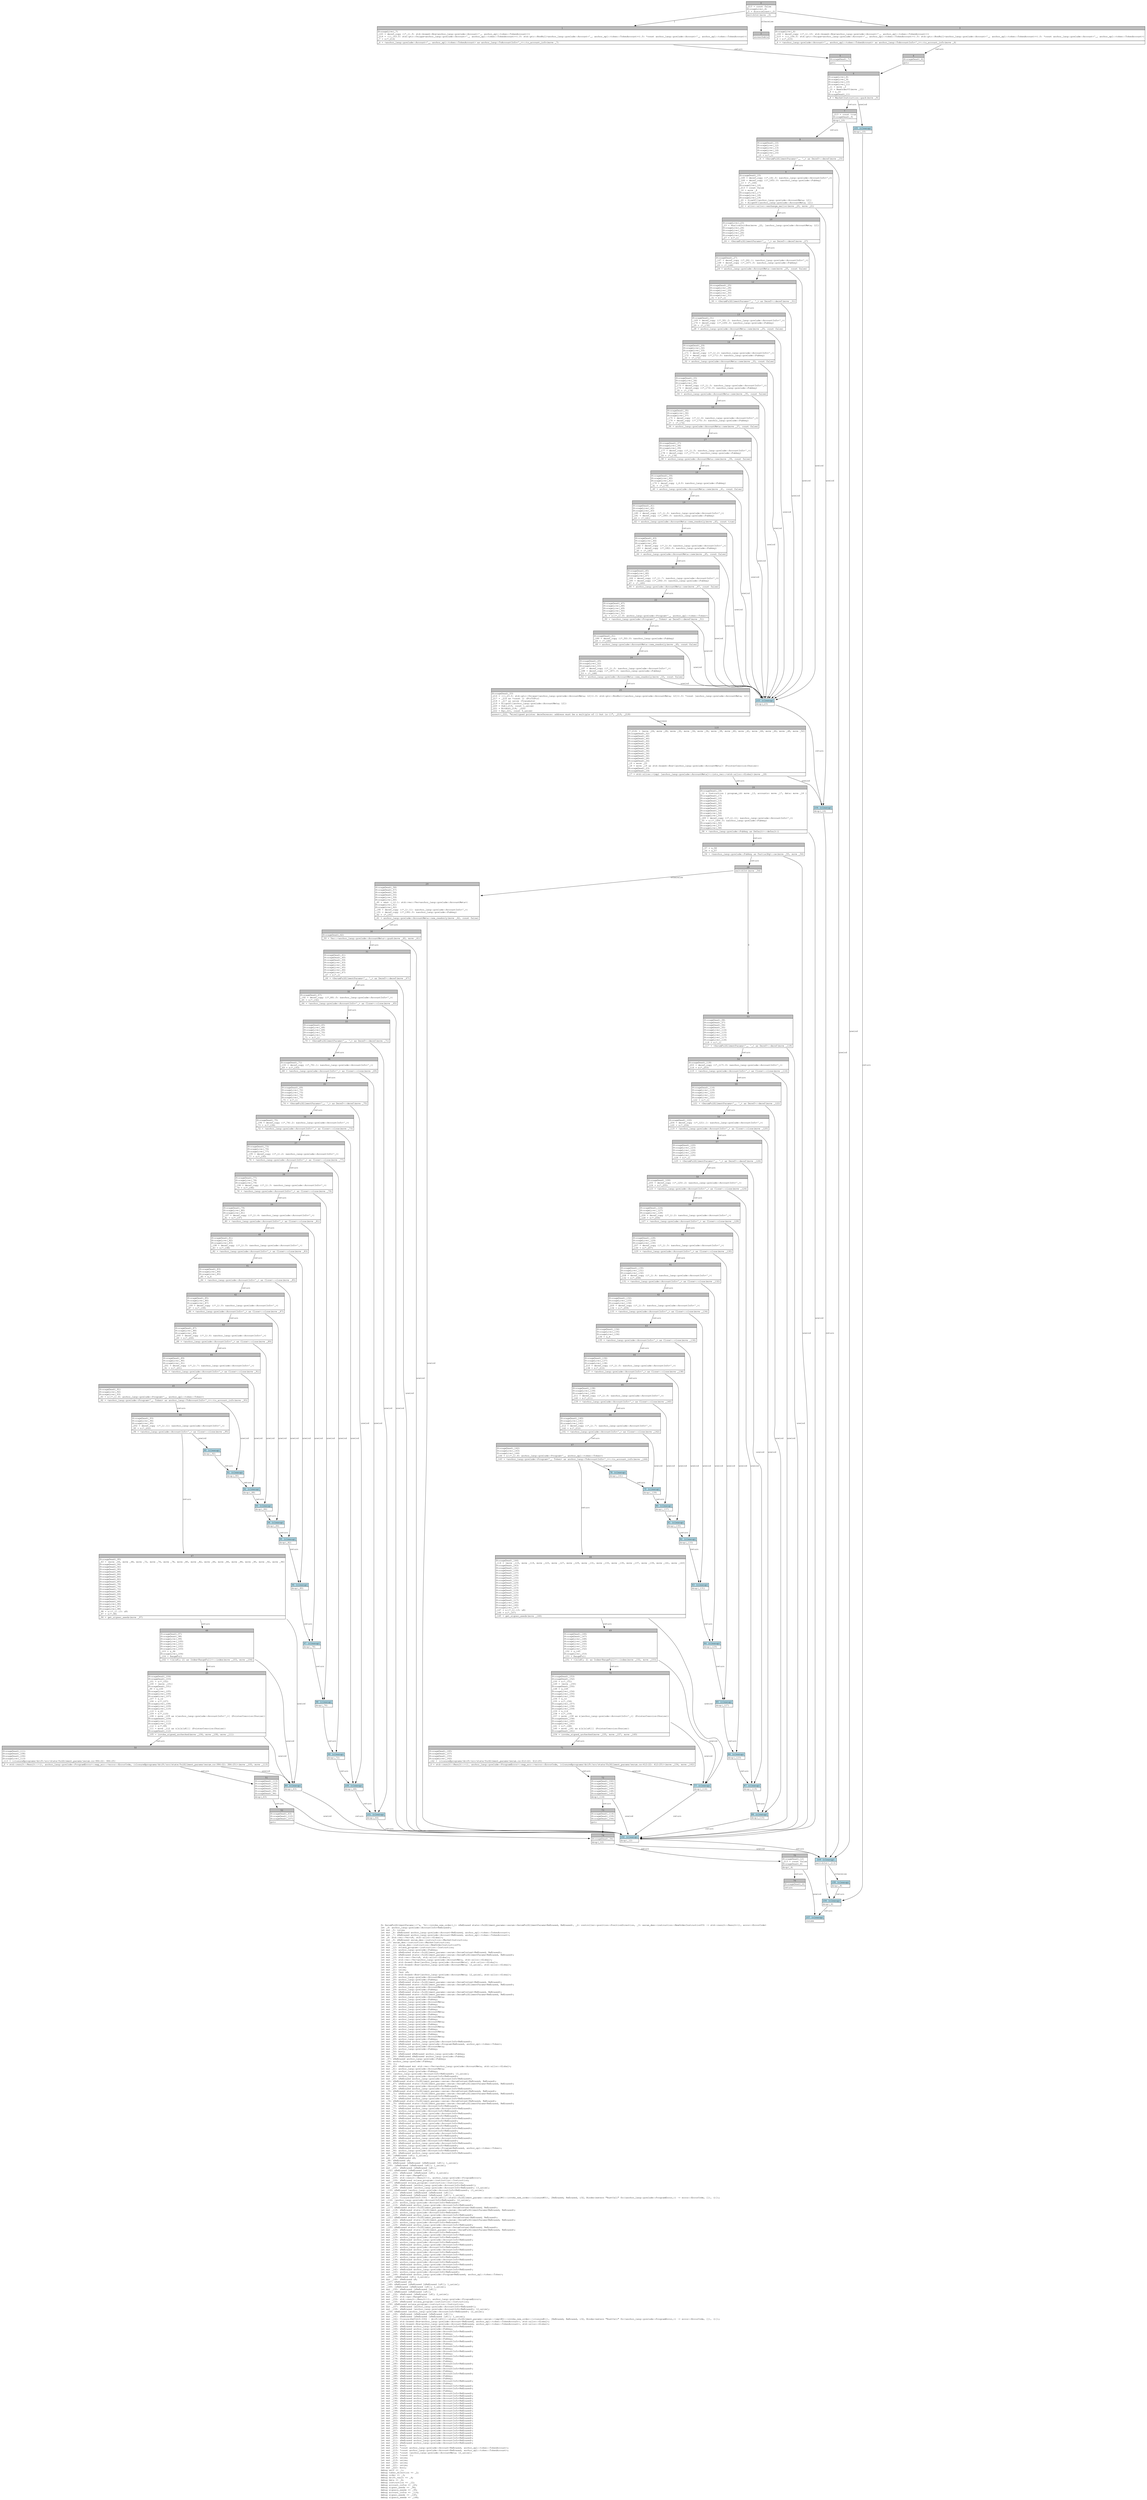 digraph Mir_0_3300 {
    graph [fontname="Courier, monospace"];
    node [fontname="Courier, monospace"];
    edge [fontname="Courier, monospace"];
    label=<fn SerumFulfillmentParams::&lt;'a, 'b&gt;::invoke_new_order(_1: &amp;ReErased state::fulfillment_params::serum::SerumFulfillmentParams&lt;ReErased, ReErased&gt;, _2: controller::position::PositionDirection, _3: serum_dex::instruction::NewOrderInstructionV3) -&gt; std::result::Result&lt;(), error::ErrorCode&gt;<br align="left"/>let _4: anchor_lang::prelude::AccountInfo&lt;ReErased&gt;;<br align="left"/>let mut _5: isize;<br align="left"/>let mut _6: &amp;ReErased anchor_lang::prelude::Account&lt;ReErased, anchor_spl::token::TokenAccount&gt;;<br align="left"/>let mut _7: &amp;ReErased anchor_lang::prelude::Account&lt;ReErased, anchor_spl::token::TokenAccount&gt;;<br align="left"/>let _8: std::vec::Vec&lt;u8, std::alloc::Global&gt;;<br align="left"/>let mut _9: &amp;ReErased serum_dex::instruction::MarketInstruction;<br align="left"/>let _10: serum_dex::instruction::MarketInstruction;<br align="left"/>let mut _11: serum_dex::instruction::NewOrderInstructionV3;<br align="left"/>let mut _12: solana_program::instruction::Instruction;<br align="left"/>let mut _13: anchor_lang::prelude::Pubkey;<br align="left"/>let mut _14: &amp;ReErased state::fulfillment_params::serum::SerumContext&lt;ReErased, ReErased&gt;;<br align="left"/>let mut _15: &amp;ReErased state::fulfillment_params::serum::SerumFulfillmentParams&lt;ReErased, ReErased&gt;;<br align="left"/>let mut _16: std::vec::Vec&lt;u8, std::alloc::Global&gt;;<br align="left"/>let mut _17: std::vec::Vec&lt;anchor_lang::prelude::AccountMeta, std::alloc::Global&gt;;<br align="left"/>let mut _18: std::boxed::Box&lt;[anchor_lang::prelude::AccountMeta], std::alloc::Global&gt;;<br align="left"/>let mut _19: std::boxed::Box&lt;[anchor_lang::prelude::AccountMeta; 12_usize], std::alloc::Global&gt;;<br align="left"/>let mut _20: usize;<br align="left"/>let mut _21: usize;<br align="left"/>let mut _22: *mut u8;<br align="left"/>let mut _23: std::boxed::Box&lt;[anchor_lang::prelude::AccountMeta; 12_usize], std::alloc::Global&gt;;<br align="left"/>let mut _24: anchor_lang::prelude::AccountMeta;<br align="left"/>let mut _25: anchor_lang::prelude::Pubkey;<br align="left"/>let mut _26: &amp;ReErased state::fulfillment_params::serum::SerumContext&lt;ReErased, ReErased&gt;;<br align="left"/>let mut _27: &amp;ReErased state::fulfillment_params::serum::SerumFulfillmentParams&lt;ReErased, ReErased&gt;;<br align="left"/>let mut _28: anchor_lang::prelude::AccountMeta;<br align="left"/>let mut _29: anchor_lang::prelude::Pubkey;<br align="left"/>let mut _30: &amp;ReErased state::fulfillment_params::serum::SerumContext&lt;ReErased, ReErased&gt;;<br align="left"/>let mut _31: &amp;ReErased state::fulfillment_params::serum::SerumFulfillmentParams&lt;ReErased, ReErased&gt;;<br align="left"/>let mut _32: anchor_lang::prelude::AccountMeta;<br align="left"/>let mut _33: anchor_lang::prelude::Pubkey;<br align="left"/>let mut _34: anchor_lang::prelude::AccountMeta;<br align="left"/>let mut _35: anchor_lang::prelude::Pubkey;<br align="left"/>let mut _36: anchor_lang::prelude::AccountMeta;<br align="left"/>let mut _37: anchor_lang::prelude::Pubkey;<br align="left"/>let mut _38: anchor_lang::prelude::AccountMeta;<br align="left"/>let mut _39: anchor_lang::prelude::Pubkey;<br align="left"/>let mut _40: anchor_lang::prelude::AccountMeta;<br align="left"/>let mut _41: anchor_lang::prelude::Pubkey;<br align="left"/>let mut _42: anchor_lang::prelude::AccountMeta;<br align="left"/>let mut _43: anchor_lang::prelude::Pubkey;<br align="left"/>let mut _44: anchor_lang::prelude::AccountMeta;<br align="left"/>let mut _45: anchor_lang::prelude::Pubkey;<br align="left"/>let mut _46: anchor_lang::prelude::AccountMeta;<br align="left"/>let mut _47: anchor_lang::prelude::Pubkey;<br align="left"/>let mut _48: anchor_lang::prelude::AccountMeta;<br align="left"/>let mut _49: anchor_lang::prelude::Pubkey;<br align="left"/>let mut _50: &amp;ReErased anchor_lang::prelude::AccountInfo&lt;ReErased&gt;;<br align="left"/>let mut _51: &amp;ReErased anchor_lang::prelude::Program&lt;ReErased, anchor_spl::token::Token&gt;;<br align="left"/>let mut _52: anchor_lang::prelude::AccountMeta;<br align="left"/>let mut _53: anchor_lang::prelude::Pubkey;<br align="left"/>let mut _54: bool;<br align="left"/>let mut _55: &amp;ReErased &amp;ReErased anchor_lang::prelude::Pubkey;<br align="left"/>let mut _56: &amp;ReErased &amp;ReErased anchor_lang::prelude::Pubkey;<br align="left"/>let _57: &amp;ReErased anchor_lang::prelude::Pubkey;<br align="left"/>let _58: anchor_lang::prelude::Pubkey;<br align="left"/>let _59: ();<br align="left"/>let mut _60: &amp;ReErased mut std::vec::Vec&lt;anchor_lang::prelude::AccountMeta, std::alloc::Global&gt;;<br align="left"/>let mut _61: anchor_lang::prelude::AccountMeta;<br align="left"/>let mut _62: anchor_lang::prelude::Pubkey;<br align="left"/>let _63: [anchor_lang::prelude::AccountInfo&lt;ReErased&gt;; 13_usize];<br align="left"/>let mut _64: anchor_lang::prelude::AccountInfo&lt;ReErased&gt;;<br align="left"/>let mut _65: &amp;ReErased anchor_lang::prelude::AccountInfo&lt;ReErased&gt;;<br align="left"/>let _66: &amp;ReErased state::fulfillment_params::serum::SerumContext&lt;ReErased, ReErased&gt;;<br align="left"/>let mut _67: &amp;ReErased state::fulfillment_params::serum::SerumFulfillmentParams&lt;ReErased, ReErased&gt;;<br align="left"/>let mut _68: anchor_lang::prelude::AccountInfo&lt;ReErased&gt;;<br align="left"/>let mut _69: &amp;ReErased anchor_lang::prelude::AccountInfo&lt;ReErased&gt;;<br align="left"/>let _70: &amp;ReErased state::fulfillment_params::serum::SerumContext&lt;ReErased, ReErased&gt;;<br align="left"/>let mut _71: &amp;ReErased state::fulfillment_params::serum::SerumFulfillmentParams&lt;ReErased, ReErased&gt;;<br align="left"/>let mut _72: anchor_lang::prelude::AccountInfo&lt;ReErased&gt;;<br align="left"/>let mut _73: &amp;ReErased anchor_lang::prelude::AccountInfo&lt;ReErased&gt;;<br align="left"/>let _74: &amp;ReErased state::fulfillment_params::serum::SerumContext&lt;ReErased, ReErased&gt;;<br align="left"/>let mut _75: &amp;ReErased state::fulfillment_params::serum::SerumFulfillmentParams&lt;ReErased, ReErased&gt;;<br align="left"/>let mut _76: anchor_lang::prelude::AccountInfo&lt;ReErased&gt;;<br align="left"/>let mut _77: &amp;ReErased anchor_lang::prelude::AccountInfo&lt;ReErased&gt;;<br align="left"/>let mut _78: anchor_lang::prelude::AccountInfo&lt;ReErased&gt;;<br align="left"/>let mut _79: &amp;ReErased anchor_lang::prelude::AccountInfo&lt;ReErased&gt;;<br align="left"/>let mut _80: anchor_lang::prelude::AccountInfo&lt;ReErased&gt;;<br align="left"/>let mut _81: &amp;ReErased anchor_lang::prelude::AccountInfo&lt;ReErased&gt;;<br align="left"/>let mut _82: anchor_lang::prelude::AccountInfo&lt;ReErased&gt;;<br align="left"/>let mut _83: &amp;ReErased anchor_lang::prelude::AccountInfo&lt;ReErased&gt;;<br align="left"/>let mut _84: anchor_lang::prelude::AccountInfo&lt;ReErased&gt;;<br align="left"/>let mut _85: &amp;ReErased anchor_lang::prelude::AccountInfo&lt;ReErased&gt;;<br align="left"/>let mut _86: anchor_lang::prelude::AccountInfo&lt;ReErased&gt;;<br align="left"/>let mut _87: &amp;ReErased anchor_lang::prelude::AccountInfo&lt;ReErased&gt;;<br align="left"/>let mut _88: anchor_lang::prelude::AccountInfo&lt;ReErased&gt;;<br align="left"/>let mut _89: &amp;ReErased anchor_lang::prelude::AccountInfo&lt;ReErased&gt;;<br align="left"/>let mut _90: anchor_lang::prelude::AccountInfo&lt;ReErased&gt;;<br align="left"/>let mut _91: &amp;ReErased anchor_lang::prelude::AccountInfo&lt;ReErased&gt;;<br align="left"/>let mut _92: anchor_lang::prelude::AccountInfo&lt;ReErased&gt;;<br align="left"/>let mut _93: &amp;ReErased anchor_lang::prelude::Program&lt;ReErased, anchor_spl::token::Token&gt;;<br align="left"/>let mut _94: anchor_lang::prelude::AccountInfo&lt;ReErased&gt;;<br align="left"/>let mut _95: &amp;ReErased anchor_lang::prelude::AccountInfo&lt;ReErased&gt;;<br align="left"/>let _96: [&amp;ReErased [u8]; 2_usize];<br align="left"/>let mut _97: &amp;ReErased u8;<br align="left"/>let _98: &amp;ReErased u8;<br align="left"/>let _99: &amp;ReErased [&amp;ReErased [&amp;ReErased [u8]]; 1_usize];<br align="left"/>let _100: [&amp;ReErased [&amp;ReErased [u8]]; 1_usize];<br align="left"/>let mut _101: &amp;ReErased [&amp;ReErased [u8]];<br align="left"/>let _102: &amp;ReErased [&amp;ReErased [u8]];<br align="left"/>let mut _103: &amp;ReErased [&amp;ReErased [u8]; 2_usize];<br align="left"/>let mut _104: std::ops::RangeFull;<br align="left"/>let mut _105: std::result::Result&lt;(), anchor_lang::prelude::ProgramError&gt;;<br align="left"/>let mut _106: &amp;ReErased solana_program::instruction::Instruction;<br align="left"/>let _107: &amp;ReErased solana_program::instruction::Instruction;<br align="left"/>let mut _108: &amp;ReErased [anchor_lang::prelude::AccountInfo&lt;ReErased&gt;];<br align="left"/>let mut _109: &amp;ReErased [anchor_lang::prelude::AccountInfo&lt;ReErased&gt;; 13_usize];<br align="left"/>let _110: &amp;ReErased [anchor_lang::prelude::AccountInfo&lt;ReErased&gt;; 13_usize];<br align="left"/>let mut _111: &amp;ReErased [&amp;ReErased [&amp;ReErased [u8]]];<br align="left"/>let mut _112: &amp;ReErased [&amp;ReErased [&amp;ReErased [u8]]; 1_usize];<br align="left"/>let mut _113: Closure(DefId(0:3301 ~ drift[d311]::state::fulfillment_params::serum::{impl#4}::invoke_new_order::{closure#0}), [ReErased, ReErased, i32, Binder(extern &quot;RustCall&quot; fn((anchor_lang::prelude::ProgramError,)) -&gt; error::ErrorCode, []), ()]);<br align="left"/>let _114: [anchor_lang::prelude::AccountInfo&lt;ReErased&gt;; 12_usize];<br align="left"/>let mut _115: anchor_lang::prelude::AccountInfo&lt;ReErased&gt;;<br align="left"/>let mut _116: &amp;ReErased anchor_lang::prelude::AccountInfo&lt;ReErased&gt;;<br align="left"/>let _117: &amp;ReErased state::fulfillment_params::serum::SerumContext&lt;ReErased, ReErased&gt;;<br align="left"/>let mut _118: &amp;ReErased state::fulfillment_params::serum::SerumFulfillmentParams&lt;ReErased, ReErased&gt;;<br align="left"/>let mut _119: anchor_lang::prelude::AccountInfo&lt;ReErased&gt;;<br align="left"/>let mut _120: &amp;ReErased anchor_lang::prelude::AccountInfo&lt;ReErased&gt;;<br align="left"/>let _121: &amp;ReErased state::fulfillment_params::serum::SerumContext&lt;ReErased, ReErased&gt;;<br align="left"/>let mut _122: &amp;ReErased state::fulfillment_params::serum::SerumFulfillmentParams&lt;ReErased, ReErased&gt;;<br align="left"/>let mut _123: anchor_lang::prelude::AccountInfo&lt;ReErased&gt;;<br align="left"/>let mut _124: &amp;ReErased anchor_lang::prelude::AccountInfo&lt;ReErased&gt;;<br align="left"/>let _125: &amp;ReErased state::fulfillment_params::serum::SerumContext&lt;ReErased, ReErased&gt;;<br align="left"/>let mut _126: &amp;ReErased state::fulfillment_params::serum::SerumFulfillmentParams&lt;ReErased, ReErased&gt;;<br align="left"/>let mut _127: anchor_lang::prelude::AccountInfo&lt;ReErased&gt;;<br align="left"/>let mut _128: &amp;ReErased anchor_lang::prelude::AccountInfo&lt;ReErased&gt;;<br align="left"/>let mut _129: anchor_lang::prelude::AccountInfo&lt;ReErased&gt;;<br align="left"/>let mut _130: &amp;ReErased anchor_lang::prelude::AccountInfo&lt;ReErased&gt;;<br align="left"/>let mut _131: anchor_lang::prelude::AccountInfo&lt;ReErased&gt;;<br align="left"/>let mut _132: &amp;ReErased anchor_lang::prelude::AccountInfo&lt;ReErased&gt;;<br align="left"/>let mut _133: anchor_lang::prelude::AccountInfo&lt;ReErased&gt;;<br align="left"/>let mut _134: &amp;ReErased anchor_lang::prelude::AccountInfo&lt;ReErased&gt;;<br align="left"/>let mut _135: anchor_lang::prelude::AccountInfo&lt;ReErased&gt;;<br align="left"/>let mut _136: &amp;ReErased anchor_lang::prelude::AccountInfo&lt;ReErased&gt;;<br align="left"/>let mut _137: anchor_lang::prelude::AccountInfo&lt;ReErased&gt;;<br align="left"/>let mut _138: &amp;ReErased anchor_lang::prelude::AccountInfo&lt;ReErased&gt;;<br align="left"/>let mut _139: anchor_lang::prelude::AccountInfo&lt;ReErased&gt;;<br align="left"/>let mut _140: &amp;ReErased anchor_lang::prelude::AccountInfo&lt;ReErased&gt;;<br align="left"/>let mut _141: anchor_lang::prelude::AccountInfo&lt;ReErased&gt;;<br align="left"/>let mut _142: &amp;ReErased anchor_lang::prelude::AccountInfo&lt;ReErased&gt;;<br align="left"/>let mut _143: anchor_lang::prelude::AccountInfo&lt;ReErased&gt;;<br align="left"/>let mut _144: &amp;ReErased anchor_lang::prelude::Program&lt;ReErased, anchor_spl::token::Token&gt;;<br align="left"/>let _145: [&amp;ReErased [u8]; 2_usize];<br align="left"/>let mut _146: &amp;ReErased u8;<br align="left"/>let _147: &amp;ReErased u8;<br align="left"/>let _148: &amp;ReErased [&amp;ReErased [&amp;ReErased [u8]]; 1_usize];<br align="left"/>let _149: [&amp;ReErased [&amp;ReErased [u8]]; 1_usize];<br align="left"/>let mut _150: &amp;ReErased [&amp;ReErased [u8]];<br align="left"/>let _151: &amp;ReErased [&amp;ReErased [u8]];<br align="left"/>let mut _152: &amp;ReErased [&amp;ReErased [u8]; 2_usize];<br align="left"/>let mut _153: std::ops::RangeFull;<br align="left"/>let mut _154: std::result::Result&lt;(), anchor_lang::prelude::ProgramError&gt;;<br align="left"/>let mut _155: &amp;ReErased solana_program::instruction::Instruction;<br align="left"/>let _156: &amp;ReErased solana_program::instruction::Instruction;<br align="left"/>let mut _157: &amp;ReErased [anchor_lang::prelude::AccountInfo&lt;ReErased&gt;];<br align="left"/>let mut _158: &amp;ReErased [anchor_lang::prelude::AccountInfo&lt;ReErased&gt;; 12_usize];<br align="left"/>let _159: &amp;ReErased [anchor_lang::prelude::AccountInfo&lt;ReErased&gt;; 12_usize];<br align="left"/>let mut _160: &amp;ReErased [&amp;ReErased [&amp;ReErased [u8]]];<br align="left"/>let mut _161: &amp;ReErased [&amp;ReErased [&amp;ReErased [u8]]; 1_usize];<br align="left"/>let mut _162: Closure(DefId(0:3302 ~ drift[d311]::state::fulfillment_params::serum::{impl#4}::invoke_new_order::{closure#1}), [ReErased, ReErased, i32, Binder(extern &quot;RustCall&quot; fn((anchor_lang::prelude::ProgramError,)) -&gt; error::ErrorCode, []), ()]);<br align="left"/>let mut _163: std::boxed::Box&lt;anchor_lang::prelude::Account&lt;ReErased, anchor_spl::token::TokenAccount&gt;, std::alloc::Global&gt;;<br align="left"/>let mut _164: std::boxed::Box&lt;anchor_lang::prelude::Account&lt;ReErased, anchor_spl::token::TokenAccount&gt;, std::alloc::Global&gt;;<br align="left"/>let mut _165: &amp;ReErased anchor_lang::prelude::AccountInfo&lt;ReErased&gt;;<br align="left"/>let mut _166: &amp;ReErased anchor_lang::prelude::Pubkey;<br align="left"/>let mut _167: &amp;ReErased anchor_lang::prelude::AccountInfo&lt;ReErased&gt;;<br align="left"/>let mut _168: &amp;ReErased anchor_lang::prelude::Pubkey;<br align="left"/>let mut _169: &amp;ReErased anchor_lang::prelude::AccountInfo&lt;ReErased&gt;;<br align="left"/>let mut _170: &amp;ReErased anchor_lang::prelude::Pubkey;<br align="left"/>let mut _171: &amp;ReErased anchor_lang::prelude::AccountInfo&lt;ReErased&gt;;<br align="left"/>let mut _172: &amp;ReErased anchor_lang::prelude::Pubkey;<br align="left"/>let mut _173: &amp;ReErased anchor_lang::prelude::AccountInfo&lt;ReErased&gt;;<br align="left"/>let mut _174: &amp;ReErased anchor_lang::prelude::Pubkey;<br align="left"/>let mut _175: &amp;ReErased anchor_lang::prelude::AccountInfo&lt;ReErased&gt;;<br align="left"/>let mut _176: &amp;ReErased anchor_lang::prelude::Pubkey;<br align="left"/>let mut _177: &amp;ReErased anchor_lang::prelude::AccountInfo&lt;ReErased&gt;;<br align="left"/>let mut _178: &amp;ReErased anchor_lang::prelude::Pubkey;<br align="left"/>let mut _179: &amp;ReErased anchor_lang::prelude::Pubkey;<br align="left"/>let mut _180: &amp;ReErased anchor_lang::prelude::AccountInfo&lt;ReErased&gt;;<br align="left"/>let mut _181: &amp;ReErased anchor_lang::prelude::Pubkey;<br align="left"/>let mut _182: &amp;ReErased anchor_lang::prelude::AccountInfo&lt;ReErased&gt;;<br align="left"/>let mut _183: &amp;ReErased anchor_lang::prelude::Pubkey;<br align="left"/>let mut _184: &amp;ReErased anchor_lang::prelude::AccountInfo&lt;ReErased&gt;;<br align="left"/>let mut _185: &amp;ReErased anchor_lang::prelude::Pubkey;<br align="left"/>let mut _186: &amp;ReErased anchor_lang::prelude::Pubkey;<br align="left"/>let mut _187: &amp;ReErased anchor_lang::prelude::AccountInfo&lt;ReErased&gt;;<br align="left"/>let mut _188: &amp;ReErased anchor_lang::prelude::Pubkey;<br align="left"/>let mut _189: &amp;ReErased anchor_lang::prelude::AccountInfo&lt;ReErased&gt;;<br align="left"/>let mut _190: &amp;ReErased anchor_lang::prelude::AccountInfo&lt;ReErased&gt;;<br align="left"/>let mut _191: &amp;ReErased anchor_lang::prelude::Pubkey;<br align="left"/>let mut _192: &amp;ReErased anchor_lang::prelude::AccountInfo&lt;ReErased&gt;;<br align="left"/>let mut _193: &amp;ReErased anchor_lang::prelude::AccountInfo&lt;ReErased&gt;;<br align="left"/>let mut _194: &amp;ReErased anchor_lang::prelude::AccountInfo&lt;ReErased&gt;;<br align="left"/>let mut _195: &amp;ReErased anchor_lang::prelude::AccountInfo&lt;ReErased&gt;;<br align="left"/>let mut _196: &amp;ReErased anchor_lang::prelude::AccountInfo&lt;ReErased&gt;;<br align="left"/>let mut _197: &amp;ReErased anchor_lang::prelude::AccountInfo&lt;ReErased&gt;;<br align="left"/>let mut _198: &amp;ReErased anchor_lang::prelude::AccountInfo&lt;ReErased&gt;;<br align="left"/>let mut _199: &amp;ReErased anchor_lang::prelude::AccountInfo&lt;ReErased&gt;;<br align="left"/>let mut _200: &amp;ReErased anchor_lang::prelude::AccountInfo&lt;ReErased&gt;;<br align="left"/>let mut _201: &amp;ReErased anchor_lang::prelude::AccountInfo&lt;ReErased&gt;;<br align="left"/>let mut _202: &amp;ReErased anchor_lang::prelude::AccountInfo&lt;ReErased&gt;;<br align="left"/>let mut _203: &amp;ReErased anchor_lang::prelude::AccountInfo&lt;ReErased&gt;;<br align="left"/>let mut _204: &amp;ReErased anchor_lang::prelude::AccountInfo&lt;ReErased&gt;;<br align="left"/>let mut _205: &amp;ReErased anchor_lang::prelude::AccountInfo&lt;ReErased&gt;;<br align="left"/>let mut _206: &amp;ReErased anchor_lang::prelude::AccountInfo&lt;ReErased&gt;;<br align="left"/>let mut _207: &amp;ReErased anchor_lang::prelude::AccountInfo&lt;ReErased&gt;;<br align="left"/>let mut _208: &amp;ReErased anchor_lang::prelude::AccountInfo&lt;ReErased&gt;;<br align="left"/>let mut _209: &amp;ReErased anchor_lang::prelude::AccountInfo&lt;ReErased&gt;;<br align="left"/>let mut _210: &amp;ReErased anchor_lang::prelude::AccountInfo&lt;ReErased&gt;;<br align="left"/>let mut _211: &amp;ReErased anchor_lang::prelude::AccountInfo&lt;ReErased&gt;;<br align="left"/>let mut _212: &amp;ReErased anchor_lang::prelude::AccountInfo&lt;ReErased&gt;;<br align="left"/>let mut _213: bool;<br align="left"/>let mut _214: *const anchor_lang::prelude::Account&lt;ReErased, anchor_spl::token::TokenAccount&gt;;<br align="left"/>let mut _215: *const anchor_lang::prelude::Account&lt;ReErased, anchor_spl::token::TokenAccount&gt;;<br align="left"/>let mut _216: *const [anchor_lang::prelude::AccountMeta; 12_usize];<br align="left"/>let mut _217: *const ();<br align="left"/>let mut _218: usize;<br align="left"/>let mut _219: usize;<br align="left"/>let mut _220: usize;<br align="left"/>let mut _221: usize;<br align="left"/>let mut _222: bool;<br align="left"/>debug self =&gt; _1;<br align="left"/>debug taker_direction =&gt; _2;<br align="left"/>debug order =&gt; _3;<br align="left"/>debug drift_vault =&gt; _4;<br align="left"/>debug data =&gt; _8;<br align="left"/>debug instruction =&gt; _12;<br align="left"/>debug account_infos =&gt; _63;<br align="left"/>debug signer_seeds =&gt; _96;<br align="left"/>debug signers_seeds =&gt; _99;<br align="left"/>debug account_infos =&gt; _114;<br align="left"/>debug signer_seeds =&gt; _145;<br align="left"/>debug signers_seeds =&gt; _148;<br align="left"/>>;
    bb0__0_3300 [shape="none", label=<<table border="0" cellborder="1" cellspacing="0"><tr><td bgcolor="gray" align="center" colspan="1">0</td></tr><tr><td align="left" balign="left">_213 = const false<br/>StorageLive(_4)<br/>_5 = discriminant(_2)<br/></td></tr><tr><td align="left">switchInt(move _5)</td></tr></table>>];
    bb1__0_3300 [shape="none", label=<<table border="0" cellborder="1" cellspacing="0"><tr><td bgcolor="gray" align="center" colspan="1">1</td></tr><tr><td align="left" balign="left">StorageLive(_7)<br/>_163 = deref_copy ((*_1).9: std::boxed::Box&lt;anchor_lang::prelude::Account&lt;'_, anchor_spl::token::TokenAccount&gt;&gt;)<br/>_214 = (((_163.0: std::ptr::Unique&lt;anchor_lang::prelude::Account&lt;'_, anchor_spl::token::TokenAccount&gt;&gt;).0: std::ptr::NonNull&lt;anchor_lang::prelude::Account&lt;'_, anchor_spl::token::TokenAccount&gt;&gt;).0: *const anchor_lang::prelude::Account&lt;'_, anchor_spl::token::TokenAccount&gt;)<br/>_7 = &amp;(*_214)<br/></td></tr><tr><td align="left">_4 = &lt;anchor_lang::prelude::Account&lt;'_, anchor_spl::token::TokenAccount&gt; as anchor_lang::ToAccountInfo&lt;'_&gt;&gt;::to_account_info(move _7)</td></tr></table>>];
    bb2__0_3300 [shape="none", label=<<table border="0" cellborder="1" cellspacing="0"><tr><td bgcolor="gray" align="center" colspan="1">2</td></tr><tr><td align="left">unreachable</td></tr></table>>];
    bb3__0_3300 [shape="none", label=<<table border="0" cellborder="1" cellspacing="0"><tr><td bgcolor="gray" align="center" colspan="1">3</td></tr><tr><td align="left" balign="left">StorageLive(_6)<br/>_164 = deref_copy ((*_1).10: std::boxed::Box&lt;anchor_lang::prelude::Account&lt;'_, anchor_spl::token::TokenAccount&gt;&gt;)<br/>_215 = (((_164.0: std::ptr::Unique&lt;anchor_lang::prelude::Account&lt;'_, anchor_spl::token::TokenAccount&gt;&gt;).0: std::ptr::NonNull&lt;anchor_lang::prelude::Account&lt;'_, anchor_spl::token::TokenAccount&gt;&gt;).0: *const anchor_lang::prelude::Account&lt;'_, anchor_spl::token::TokenAccount&gt;)<br/>_6 = &amp;(*_215)<br/></td></tr><tr><td align="left">_4 = &lt;anchor_lang::prelude::Account&lt;'_, anchor_spl::token::TokenAccount&gt; as anchor_lang::ToAccountInfo&lt;'_&gt;&gt;::to_account_info(move _6)</td></tr></table>>];
    bb4__0_3300 [shape="none", label=<<table border="0" cellborder="1" cellspacing="0"><tr><td bgcolor="gray" align="center" colspan="1">4</td></tr><tr><td align="left" balign="left">StorageDead(_6)<br/></td></tr><tr><td align="left">goto</td></tr></table>>];
    bb5__0_3300 [shape="none", label=<<table border="0" cellborder="1" cellspacing="0"><tr><td bgcolor="gray" align="center" colspan="1">5</td></tr><tr><td align="left" balign="left">StorageDead(_7)<br/></td></tr><tr><td align="left">goto</td></tr></table>>];
    bb6__0_3300 [shape="none", label=<<table border="0" cellborder="1" cellspacing="0"><tr><td bgcolor="gray" align="center" colspan="1">6</td></tr><tr><td align="left" balign="left">StorageLive(_8)<br/>StorageLive(_9)<br/>StorageLive(_10)<br/>StorageLive(_11)<br/>_11 = move _3<br/>_10 = NewOrderV3(move _11)<br/>_9 = &amp;_10<br/>StorageDead(_11)<br/></td></tr><tr><td align="left">_8 = MarketInstruction::pack(move _9)</td></tr></table>>];
    bb7__0_3300 [shape="none", label=<<table border="0" cellborder="1" cellspacing="0"><tr><td bgcolor="gray" align="center" colspan="1">7</td></tr><tr><td align="left" balign="left">_213 = const true<br/>StorageDead(_9)<br/></td></tr><tr><td align="left">drop(_10)</td></tr></table>>];
    bb8__0_3300 [shape="none", label=<<table border="0" cellborder="1" cellspacing="0"><tr><td bgcolor="gray" align="center" colspan="1">8</td></tr><tr><td align="left" balign="left">StorageDead(_10)<br/>StorageLive(_12)<br/>StorageLive(_13)<br/>StorageLive(_14)<br/>StorageLive(_15)<br/>_15 = &amp;(*_1)<br/></td></tr><tr><td align="left">_14 = &lt;SerumFulfillmentParams&lt;'_, '_&gt; as Deref&gt;::deref(move _15)</td></tr></table>>];
    bb9__0_3300 [shape="none", label=<<table border="0" cellborder="1" cellspacing="0"><tr><td bgcolor="gray" align="center" colspan="1">9</td></tr><tr><td align="left" balign="left">StorageDead(_15)<br/>_165 = deref_copy ((*_14).0: &amp;anchor_lang::prelude::AccountInfo&lt;'_&gt;)<br/>_166 = deref_copy ((*_165).0: &amp;anchor_lang::prelude::Pubkey)<br/>_13 = (*_166)<br/>StorageLive(_16)<br/>_213 = const false<br/>_16 = move _8<br/>StorageLive(_17)<br/>StorageLive(_18)<br/>StorageLive(_19)<br/>_20 = SizeOf([anchor_lang::prelude::AccountMeta; 12])<br/>_21 = AlignOf([anchor_lang::prelude::AccountMeta; 12])<br/></td></tr><tr><td align="left">_22 = alloc::alloc::exchange_malloc(move _20, move _21)</td></tr></table>>];
    bb10__0_3300 [shape="none", label=<<table border="0" cellborder="1" cellspacing="0"><tr><td bgcolor="gray" align="center" colspan="1">10</td></tr><tr><td align="left" balign="left">StorageLive(_23)<br/>_23 = ShallowInitBox(move _22, [anchor_lang::prelude::AccountMeta; 12])<br/>StorageLive(_24)<br/>StorageLive(_25)<br/>StorageLive(_26)<br/>StorageLive(_27)<br/>_27 = &amp;(*_1)<br/></td></tr><tr><td align="left">_26 = &lt;SerumFulfillmentParams&lt;'_, '_&gt; as Deref&gt;::deref(move _27)</td></tr></table>>];
    bb11__0_3300 [shape="none", label=<<table border="0" cellborder="1" cellspacing="0"><tr><td bgcolor="gray" align="center" colspan="1">11</td></tr><tr><td align="left" balign="left">StorageDead(_27)<br/>_167 = deref_copy ((*_26).1: &amp;anchor_lang::prelude::AccountInfo&lt;'_&gt;)<br/>_168 = deref_copy ((*_167).0: &amp;anchor_lang::prelude::Pubkey)<br/>_25 = (*_168)<br/></td></tr><tr><td align="left">_24 = anchor_lang::prelude::AccountMeta::new(move _25, const false)</td></tr></table>>];
    bb12__0_3300 [shape="none", label=<<table border="0" cellborder="1" cellspacing="0"><tr><td bgcolor="gray" align="center" colspan="1">12</td></tr><tr><td align="left" balign="left">StorageDead(_25)<br/>StorageLive(_28)<br/>StorageLive(_29)<br/>StorageLive(_30)<br/>StorageLive(_31)<br/>_31 = &amp;(*_1)<br/></td></tr><tr><td align="left">_30 = &lt;SerumFulfillmentParams&lt;'_, '_&gt; as Deref&gt;::deref(move _31)</td></tr></table>>];
    bb13__0_3300 [shape="none", label=<<table border="0" cellborder="1" cellspacing="0"><tr><td bgcolor="gray" align="center" colspan="1">13</td></tr><tr><td align="left" balign="left">StorageDead(_31)<br/>_169 = deref_copy ((*_30).2: &amp;anchor_lang::prelude::AccountInfo&lt;'_&gt;)<br/>_170 = deref_copy ((*_169).0: &amp;anchor_lang::prelude::Pubkey)<br/>_29 = (*_170)<br/></td></tr><tr><td align="left">_28 = anchor_lang::prelude::AccountMeta::new(move _29, const false)</td></tr></table>>];
    bb14__0_3300 [shape="none", label=<<table border="0" cellborder="1" cellspacing="0"><tr><td bgcolor="gray" align="center" colspan="1">14</td></tr><tr><td align="left" balign="left">StorageDead(_29)<br/>StorageLive(_32)<br/>StorageLive(_33)<br/>_171 = deref_copy ((*_1).2: &amp;anchor_lang::prelude::AccountInfo&lt;'_&gt;)<br/>_172 = deref_copy ((*_171).0: &amp;anchor_lang::prelude::Pubkey)<br/>_33 = (*_172)<br/></td></tr><tr><td align="left">_32 = anchor_lang::prelude::AccountMeta::new(move _33, const false)</td></tr></table>>];
    bb15__0_3300 [shape="none", label=<<table border="0" cellborder="1" cellspacing="0"><tr><td bgcolor="gray" align="center" colspan="1">15</td></tr><tr><td align="left" balign="left">StorageDead(_33)<br/>StorageLive(_34)<br/>StorageLive(_35)<br/>_173 = deref_copy ((*_1).3: &amp;anchor_lang::prelude::AccountInfo&lt;'_&gt;)<br/>_174 = deref_copy ((*_173).0: &amp;anchor_lang::prelude::Pubkey)<br/>_35 = (*_174)<br/></td></tr><tr><td align="left">_34 = anchor_lang::prelude::AccountMeta::new(move _35, const false)</td></tr></table>>];
    bb16__0_3300 [shape="none", label=<<table border="0" cellborder="1" cellspacing="0"><tr><td bgcolor="gray" align="center" colspan="1">16</td></tr><tr><td align="left" balign="left">StorageDead(_35)<br/>StorageLive(_36)<br/>StorageLive(_37)<br/>_175 = deref_copy ((*_1).4: &amp;anchor_lang::prelude::AccountInfo&lt;'_&gt;)<br/>_176 = deref_copy ((*_175).0: &amp;anchor_lang::prelude::Pubkey)<br/>_37 = (*_176)<br/></td></tr><tr><td align="left">_36 = anchor_lang::prelude::AccountMeta::new(move _37, const false)</td></tr></table>>];
    bb17__0_3300 [shape="none", label=<<table border="0" cellborder="1" cellspacing="0"><tr><td bgcolor="gray" align="center" colspan="1">17</td></tr><tr><td align="left" balign="left">StorageDead(_37)<br/>StorageLive(_38)<br/>StorageLive(_39)<br/>_177 = deref_copy ((*_1).5: &amp;anchor_lang::prelude::AccountInfo&lt;'_&gt;)<br/>_178 = deref_copy ((*_177).0: &amp;anchor_lang::prelude::Pubkey)<br/>_39 = (*_178)<br/></td></tr><tr><td align="left">_38 = anchor_lang::prelude::AccountMeta::new(move _39, const false)</td></tr></table>>];
    bb18__0_3300 [shape="none", label=<<table border="0" cellborder="1" cellspacing="0"><tr><td bgcolor="gray" align="center" colspan="1">18</td></tr><tr><td align="left" balign="left">StorageDead(_39)<br/>StorageLive(_40)<br/>StorageLive(_41)<br/>_179 = deref_copy (_4.0: &amp;anchor_lang::prelude::Pubkey)<br/>_41 = (*_179)<br/></td></tr><tr><td align="left">_40 = anchor_lang::prelude::AccountMeta::new(move _41, const false)</td></tr></table>>];
    bb19__0_3300 [shape="none", label=<<table border="0" cellborder="1" cellspacing="0"><tr><td bgcolor="gray" align="center" colspan="1">19</td></tr><tr><td align="left" balign="left">StorageDead(_41)<br/>StorageLive(_42)<br/>StorageLive(_43)<br/>_180 = deref_copy ((*_1).0: &amp;anchor_lang::prelude::AccountInfo&lt;'_&gt;)<br/>_181 = deref_copy ((*_180).0: &amp;anchor_lang::prelude::Pubkey)<br/>_43 = (*_181)<br/></td></tr><tr><td align="left">_42 = anchor_lang::prelude::AccountMeta::new_readonly(move _43, const true)</td></tr></table>>];
    bb20__0_3300 [shape="none", label=<<table border="0" cellborder="1" cellspacing="0"><tr><td bgcolor="gray" align="center" colspan="1">20</td></tr><tr><td align="left" balign="left">StorageDead(_43)<br/>StorageLive(_44)<br/>StorageLive(_45)<br/>_182 = deref_copy ((*_1).6: &amp;anchor_lang::prelude::AccountInfo&lt;'_&gt;)<br/>_183 = deref_copy ((*_182).0: &amp;anchor_lang::prelude::Pubkey)<br/>_45 = (*_183)<br/></td></tr><tr><td align="left">_44 = anchor_lang::prelude::AccountMeta::new(move _45, const false)</td></tr></table>>];
    bb21__0_3300 [shape="none", label=<<table border="0" cellborder="1" cellspacing="0"><tr><td bgcolor="gray" align="center" colspan="1">21</td></tr><tr><td align="left" balign="left">StorageDead(_45)<br/>StorageLive(_46)<br/>StorageLive(_47)<br/>_184 = deref_copy ((*_1).7: &amp;anchor_lang::prelude::AccountInfo&lt;'_&gt;)<br/>_185 = deref_copy ((*_184).0: &amp;anchor_lang::prelude::Pubkey)<br/>_47 = (*_185)<br/></td></tr><tr><td align="left">_46 = anchor_lang::prelude::AccountMeta::new(move _47, const false)</td></tr></table>>];
    bb22__0_3300 [shape="none", label=<<table border="0" cellborder="1" cellspacing="0"><tr><td bgcolor="gray" align="center" colspan="1">22</td></tr><tr><td align="left" balign="left">StorageDead(_47)<br/>StorageLive(_48)<br/>StorageLive(_49)<br/>StorageLive(_50)<br/>StorageLive(_51)<br/>_51 = &amp;((*_1).8: anchor_lang::prelude::Program&lt;'_, anchor_spl::token::Token&gt;)<br/></td></tr><tr><td align="left">_50 = &lt;anchor_lang::prelude::Program&lt;'_, Token&gt; as Deref&gt;::deref(move _51)</td></tr></table>>];
    bb23__0_3300 [shape="none", label=<<table border="0" cellborder="1" cellspacing="0"><tr><td bgcolor="gray" align="center" colspan="1">23</td></tr><tr><td align="left" balign="left">StorageDead(_51)<br/>_186 = deref_copy ((*_50).0: &amp;anchor_lang::prelude::Pubkey)<br/>_49 = (*_186)<br/></td></tr><tr><td align="left">_48 = anchor_lang::prelude::AccountMeta::new_readonly(move _49, const false)</td></tr></table>>];
    bb24__0_3300 [shape="none", label=<<table border="0" cellborder="1" cellspacing="0"><tr><td bgcolor="gray" align="center" colspan="1">24</td></tr><tr><td align="left" balign="left">StorageDead(_49)<br/>StorageLive(_52)<br/>StorageLive(_53)<br/>_187 = deref_copy ((*_1).0: &amp;anchor_lang::prelude::AccountInfo&lt;'_&gt;)<br/>_188 = deref_copy ((*_187).0: &amp;anchor_lang::prelude::Pubkey)<br/>_53 = (*_188)<br/></td></tr><tr><td align="left">_52 = anchor_lang::prelude::AccountMeta::new_readonly(move _53, const false)</td></tr></table>>];
    bb25__0_3300 [shape="none", label=<<table border="0" cellborder="1" cellspacing="0"><tr><td bgcolor="gray" align="center" colspan="1">25</td></tr><tr><td align="left" balign="left">StorageDead(_53)<br/>_216 = (((_23.0: std::ptr::Unique&lt;[anchor_lang::prelude::AccountMeta; 12]&gt;).0: std::ptr::NonNull&lt;[anchor_lang::prelude::AccountMeta; 12]&gt;).0: *const [anchor_lang::prelude::AccountMeta; 12])<br/>_217 = _216 as *const () (PtrToPtr)<br/>_218 = _217 as usize (Transmute)<br/>_219 = AlignOf([anchor_lang::prelude::AccountMeta; 12])<br/>_220 = Sub(_219, const 1_usize)<br/>_221 = BitAnd(_218, _220)<br/>_222 = Eq(_221, const 0_usize)<br/></td></tr><tr><td align="left">assert(_222, &quot;misaligned pointer dereference: address must be a multiple of {} but is {}&quot;, _219, _218)</td></tr></table>>];
    bb26__0_3300 [shape="none", label=<<table border="0" cellborder="1" cellspacing="0"><tr><td bgcolor="gray" align="center" colspan="1">26</td></tr><tr><td align="left" balign="left">StorageDead(_18)<br/>_12 = Instruction { program_id: move _13, accounts: move _17, data: move _16 }<br/>StorageDead(_17)<br/>StorageDead(_16)<br/>StorageDead(_13)<br/>StorageDead(_50)<br/>StorageDead(_30)<br/>StorageDead(_26)<br/>StorageDead(_14)<br/>StorageLive(_54)<br/>StorageLive(_55)<br/>_189 = deref_copy ((*_1).11: &amp;anchor_lang::prelude::AccountInfo&lt;'_&gt;)<br/>_55 = &amp;((*_189).0: &amp;anchor_lang::prelude::Pubkey)<br/>StorageLive(_56)<br/>StorageLive(_57)<br/>StorageLive(_58)<br/></td></tr><tr><td align="left">_58 = &lt;anchor_lang::prelude::Pubkey as Default&gt;::default()</td></tr></table>>];
    bb27__0_3300 [shape="none", label=<<table border="0" cellborder="1" cellspacing="0"><tr><td bgcolor="gray" align="center" colspan="1">27</td></tr><tr><td align="left" balign="left">_57 = &amp;_58<br/>_56 = &amp;_57<br/></td></tr><tr><td align="left">_54 = &lt;&amp;anchor_lang::prelude::Pubkey as PartialEq&gt;::ne(move _55, move _56)</td></tr></table>>];
    bb28__0_3300 [shape="none", label=<<table border="0" cellborder="1" cellspacing="0"><tr><td bgcolor="gray" align="center" colspan="1">28</td></tr><tr><td align="left">switchInt(move _54)</td></tr></table>>];
    bb29__0_3300 [shape="none", label=<<table border="0" cellborder="1" cellspacing="0"><tr><td bgcolor="gray" align="center" colspan="1">29</td></tr><tr><td align="left" balign="left">StorageDead(_58)<br/>StorageDead(_57)<br/>StorageDead(_56)<br/>StorageDead(_55)<br/>StorageLive(_59)<br/>StorageLive(_60)<br/>_60 = &amp;mut (_12.1: std::vec::Vec&lt;anchor_lang::prelude::AccountMeta&gt;)<br/>StorageLive(_61)<br/>StorageLive(_62)<br/>_190 = deref_copy ((*_1).11: &amp;anchor_lang::prelude::AccountInfo&lt;'_&gt;)<br/>_191 = deref_copy ((*_190).0: &amp;anchor_lang::prelude::Pubkey)<br/>_62 = (*_191)<br/></td></tr><tr><td align="left">_61 = anchor_lang::prelude::AccountMeta::new_readonly(move _62, const false)</td></tr></table>>];
    bb30__0_3300 [shape="none", label=<<table border="0" cellborder="1" cellspacing="0"><tr><td bgcolor="gray" align="center" colspan="1">30</td></tr><tr><td align="left" balign="left">StorageDead(_62)<br/></td></tr><tr><td align="left">_59 = Vec::&lt;anchor_lang::prelude::AccountMeta&gt;::push(move _60, move _61)</td></tr></table>>];
    bb31__0_3300 [shape="none", label=<<table border="0" cellborder="1" cellspacing="0"><tr><td bgcolor="gray" align="center" colspan="1">31</td></tr><tr><td align="left" balign="left">StorageDead(_61)<br/>StorageDead(_60)<br/>StorageDead(_59)<br/>StorageLive(_63)<br/>StorageLive(_64)<br/>StorageLive(_65)<br/>StorageLive(_66)<br/>StorageLive(_67)<br/>_67 = &amp;(*_1)<br/></td></tr><tr><td align="left">_66 = &lt;SerumFulfillmentParams&lt;'_, '_&gt; as Deref&gt;::deref(move _67)</td></tr></table>>];
    bb32__0_3300 [shape="none", label=<<table border="0" cellborder="1" cellspacing="0"><tr><td bgcolor="gray" align="center" colspan="1">32</td></tr><tr><td align="left" balign="left">StorageDead(_67)<br/>_192 = deref_copy ((*_66).0: &amp;anchor_lang::prelude::AccountInfo&lt;'_&gt;)<br/>_65 = &amp;(*_192)<br/></td></tr><tr><td align="left">_64 = &lt;anchor_lang::prelude::AccountInfo&lt;'_&gt; as Clone&gt;::clone(move _65)</td></tr></table>>];
    bb33__0_3300 [shape="none", label=<<table border="0" cellborder="1" cellspacing="0"><tr><td bgcolor="gray" align="center" colspan="1">33</td></tr><tr><td align="left" balign="left">StorageDead(_65)<br/>StorageLive(_68)<br/>StorageLive(_69)<br/>StorageLive(_70)<br/>StorageLive(_71)<br/>_71 = &amp;(*_1)<br/></td></tr><tr><td align="left">_70 = &lt;SerumFulfillmentParams&lt;'_, '_&gt; as Deref&gt;::deref(move _71)</td></tr></table>>];
    bb34__0_3300 [shape="none", label=<<table border="0" cellborder="1" cellspacing="0"><tr><td bgcolor="gray" align="center" colspan="1">34</td></tr><tr><td align="left" balign="left">StorageDead(_71)<br/>_193 = deref_copy ((*_70).1: &amp;anchor_lang::prelude::AccountInfo&lt;'_&gt;)<br/>_69 = &amp;(*_193)<br/></td></tr><tr><td align="left">_68 = &lt;anchor_lang::prelude::AccountInfo&lt;'_&gt; as Clone&gt;::clone(move _69)</td></tr></table>>];
    bb35__0_3300 [shape="none", label=<<table border="0" cellborder="1" cellspacing="0"><tr><td bgcolor="gray" align="center" colspan="1">35</td></tr><tr><td align="left" balign="left">StorageDead(_69)<br/>StorageLive(_72)<br/>StorageLive(_73)<br/>StorageLive(_74)<br/>StorageLive(_75)<br/>_75 = &amp;(*_1)<br/></td></tr><tr><td align="left">_74 = &lt;SerumFulfillmentParams&lt;'_, '_&gt; as Deref&gt;::deref(move _75)</td></tr></table>>];
    bb36__0_3300 [shape="none", label=<<table border="0" cellborder="1" cellspacing="0"><tr><td bgcolor="gray" align="center" colspan="1">36</td></tr><tr><td align="left" balign="left">StorageDead(_75)<br/>_194 = deref_copy ((*_74).2: &amp;anchor_lang::prelude::AccountInfo&lt;'_&gt;)<br/>_73 = &amp;(*_194)<br/></td></tr><tr><td align="left">_72 = &lt;anchor_lang::prelude::AccountInfo&lt;'_&gt; as Clone&gt;::clone(move _73)</td></tr></table>>];
    bb37__0_3300 [shape="none", label=<<table border="0" cellborder="1" cellspacing="0"><tr><td bgcolor="gray" align="center" colspan="1">37</td></tr><tr><td align="left" balign="left">StorageDead(_73)<br/>StorageLive(_76)<br/>StorageLive(_77)<br/>_195 = deref_copy ((*_1).2: &amp;anchor_lang::prelude::AccountInfo&lt;'_&gt;)<br/>_77 = &amp;(*_195)<br/></td></tr><tr><td align="left">_76 = &lt;anchor_lang::prelude::AccountInfo&lt;'_&gt; as Clone&gt;::clone(move _77)</td></tr></table>>];
    bb38__0_3300 [shape="none", label=<<table border="0" cellborder="1" cellspacing="0"><tr><td bgcolor="gray" align="center" colspan="1">38</td></tr><tr><td align="left" balign="left">StorageDead(_77)<br/>StorageLive(_78)<br/>StorageLive(_79)<br/>_196 = deref_copy ((*_1).3: &amp;anchor_lang::prelude::AccountInfo&lt;'_&gt;)<br/>_79 = &amp;(*_196)<br/></td></tr><tr><td align="left">_78 = &lt;anchor_lang::prelude::AccountInfo&lt;'_&gt; as Clone&gt;::clone(move _79)</td></tr></table>>];
    bb39__0_3300 [shape="none", label=<<table border="0" cellborder="1" cellspacing="0"><tr><td bgcolor="gray" align="center" colspan="1">39</td></tr><tr><td align="left" balign="left">StorageDead(_79)<br/>StorageLive(_80)<br/>StorageLive(_81)<br/>_197 = deref_copy ((*_1).4: &amp;anchor_lang::prelude::AccountInfo&lt;'_&gt;)<br/>_81 = &amp;(*_197)<br/></td></tr><tr><td align="left">_80 = &lt;anchor_lang::prelude::AccountInfo&lt;'_&gt; as Clone&gt;::clone(move _81)</td></tr></table>>];
    bb40__0_3300 [shape="none", label=<<table border="0" cellborder="1" cellspacing="0"><tr><td bgcolor="gray" align="center" colspan="1">40</td></tr><tr><td align="left" balign="left">StorageDead(_81)<br/>StorageLive(_82)<br/>StorageLive(_83)<br/>_198 = deref_copy ((*_1).5: &amp;anchor_lang::prelude::AccountInfo&lt;'_&gt;)<br/>_83 = &amp;(*_198)<br/></td></tr><tr><td align="left">_82 = &lt;anchor_lang::prelude::AccountInfo&lt;'_&gt; as Clone&gt;::clone(move _83)</td></tr></table>>];
    bb41__0_3300 [shape="none", label=<<table border="0" cellborder="1" cellspacing="0"><tr><td bgcolor="gray" align="center" colspan="1">41</td></tr><tr><td align="left" balign="left">StorageDead(_83)<br/>StorageLive(_84)<br/>StorageLive(_85)<br/>_85 = &amp;_4<br/></td></tr><tr><td align="left">_84 = &lt;anchor_lang::prelude::AccountInfo&lt;'_&gt; as Clone&gt;::clone(move _85)</td></tr></table>>];
    bb42__0_3300 [shape="none", label=<<table border="0" cellborder="1" cellspacing="0"><tr><td bgcolor="gray" align="center" colspan="1">42</td></tr><tr><td align="left" balign="left">StorageDead(_85)<br/>StorageLive(_86)<br/>StorageLive(_87)<br/>_199 = deref_copy ((*_1).0: &amp;anchor_lang::prelude::AccountInfo&lt;'_&gt;)<br/>_87 = &amp;(*_199)<br/></td></tr><tr><td align="left">_86 = &lt;anchor_lang::prelude::AccountInfo&lt;'_&gt; as Clone&gt;::clone(move _87)</td></tr></table>>];
    bb43__0_3300 [shape="none", label=<<table border="0" cellborder="1" cellspacing="0"><tr><td bgcolor="gray" align="center" colspan="1">43</td></tr><tr><td align="left" balign="left">StorageDead(_87)<br/>StorageLive(_88)<br/>StorageLive(_89)<br/>_200 = deref_copy ((*_1).6: &amp;anchor_lang::prelude::AccountInfo&lt;'_&gt;)<br/>_89 = &amp;(*_200)<br/></td></tr><tr><td align="left">_88 = &lt;anchor_lang::prelude::AccountInfo&lt;'_&gt; as Clone&gt;::clone(move _89)</td></tr></table>>];
    bb44__0_3300 [shape="none", label=<<table border="0" cellborder="1" cellspacing="0"><tr><td bgcolor="gray" align="center" colspan="1">44</td></tr><tr><td align="left" balign="left">StorageDead(_89)<br/>StorageLive(_90)<br/>StorageLive(_91)<br/>_201 = deref_copy ((*_1).7: &amp;anchor_lang::prelude::AccountInfo&lt;'_&gt;)<br/>_91 = &amp;(*_201)<br/></td></tr><tr><td align="left">_90 = &lt;anchor_lang::prelude::AccountInfo&lt;'_&gt; as Clone&gt;::clone(move _91)</td></tr></table>>];
    bb45__0_3300 [shape="none", label=<<table border="0" cellborder="1" cellspacing="0"><tr><td bgcolor="gray" align="center" colspan="1">45</td></tr><tr><td align="left" balign="left">StorageDead(_91)<br/>StorageLive(_92)<br/>StorageLive(_93)<br/>_93 = &amp;((*_1).8: anchor_lang::prelude::Program&lt;'_, anchor_spl::token::Token&gt;)<br/></td></tr><tr><td align="left">_92 = &lt;anchor_lang::prelude::Program&lt;'_, Token&gt; as anchor_lang::ToAccountInfo&lt;'_&gt;&gt;::to_account_info(move _93)</td></tr></table>>];
    bb46__0_3300 [shape="none", label=<<table border="0" cellborder="1" cellspacing="0"><tr><td bgcolor="gray" align="center" colspan="1">46</td></tr><tr><td align="left" balign="left">StorageDead(_93)<br/>StorageLive(_94)<br/>StorageLive(_95)<br/>_202 = deref_copy ((*_1).11: &amp;anchor_lang::prelude::AccountInfo&lt;'_&gt;)<br/>_95 = &amp;(*_202)<br/></td></tr><tr><td align="left">_94 = &lt;anchor_lang::prelude::AccountInfo&lt;'_&gt; as Clone&gt;::clone(move _95)</td></tr></table>>];
    bb47__0_3300 [shape="none", label=<<table border="0" cellborder="1" cellspacing="0"><tr><td bgcolor="gray" align="center" colspan="1">47</td></tr><tr><td align="left" balign="left">StorageDead(_95)<br/>_63 = [move _64, move _68, move _72, move _76, move _78, move _80, move _82, move _84, move _86, move _88, move _90, move _92, move _94]<br/>StorageDead(_94)<br/>StorageDead(_92)<br/>StorageDead(_90)<br/>StorageDead(_88)<br/>StorageDead(_86)<br/>StorageDead(_84)<br/>StorageDead(_82)<br/>StorageDead(_80)<br/>StorageDead(_78)<br/>StorageDead(_76)<br/>StorageDead(_72)<br/>StorageDead(_68)<br/>StorageDead(_64)<br/>StorageDead(_74)<br/>StorageDead(_70)<br/>StorageDead(_66)<br/>StorageLive(_96)<br/>StorageLive(_97)<br/>StorageLive(_98)<br/>_98 = &amp;((*_1).13: u8)<br/>_97 = &amp;(*_98)<br/></td></tr><tr><td align="left">_96 = get_signer_seeds(move _97)</td></tr></table>>];
    bb48__0_3300 [shape="none", label=<<table border="0" cellborder="1" cellspacing="0"><tr><td bgcolor="gray" align="center" colspan="1">48</td></tr><tr><td align="left" balign="left">StorageDead(_97)<br/>StorageDead(_98)<br/>StorageLive(_99)<br/>StorageLive(_100)<br/>StorageLive(_101)<br/>StorageLive(_102)<br/>StorageLive(_103)<br/>_103 = &amp;_96<br/>StorageLive(_104)<br/>_104 = RangeFull<br/></td></tr><tr><td align="left">_102 = &lt;[&amp;[u8]; 2] as Index&lt;RangeFull&gt;&gt;::index(move _103, move _104)</td></tr></table>>];
    bb49__0_3300 [shape="none", label=<<table border="0" cellborder="1" cellspacing="0"><tr><td bgcolor="gray" align="center" colspan="1">49</td></tr><tr><td align="left" balign="left">StorageDead(_104)<br/>StorageDead(_103)<br/>_101 = &amp;(*_102)<br/>_100 = [move _101]<br/>StorageDead(_101)<br/>_99 = &amp;_100<br/>StorageLive(_105)<br/>StorageLive(_106)<br/>StorageLive(_107)<br/>_107 = &amp;_12<br/>_106 = &amp;(*_107)<br/>StorageLive(_108)<br/>StorageLive(_109)<br/>StorageLive(_110)<br/>_110 = &amp;_63<br/>_109 = &amp;(*_110)<br/>_108 = move _109 as &amp;[anchor_lang::prelude::AccountInfo&lt;'_&gt;] (PointerCoercion(Unsize))<br/>StorageDead(_109)<br/>StorageLive(_111)<br/>StorageLive(_112)<br/>_112 = &amp;(*_99)<br/>_111 = move _112 as &amp;[&amp;[&amp;[u8]]] (PointerCoercion(Unsize))<br/>StorageDead(_112)<br/></td></tr><tr><td align="left">_105 = invoke_signed_unchecked(move _106, move _108, move _111)</td></tr></table>>];
    bb50__0_3300 [shape="none", label=<<table border="0" cellborder="1" cellspacing="0"><tr><td bgcolor="gray" align="center" colspan="1">50</td></tr><tr><td align="left" balign="left">StorageDead(_111)<br/>StorageDead(_108)<br/>StorageDead(_106)<br/>StorageLive(_113)<br/>_113 = {closure@programs/drift/src/state/fulfillment_params/serum.rs:384:22: 384:25}<br/></td></tr><tr><td align="left">_0 = std::result::Result::&lt;(), anchor_lang::prelude::ProgramError&gt;::map_err::&lt;error::ErrorCode, {closure@programs/drift/src/state/fulfillment_params/serum.rs:384:22: 384:25}&gt;(move _105, move _113)</td></tr></table>>];
    bb51__0_3300 [shape="none", label=<<table border="0" cellborder="1" cellspacing="0"><tr><td bgcolor="gray" align="center" colspan="1">51</td></tr><tr><td align="left" balign="left">StorageDead(_113)<br/>StorageDead(_105)<br/>StorageDead(_102)<br/>StorageDead(_100)<br/>StorageDead(_99)<br/>StorageDead(_96)<br/></td></tr><tr><td align="left">drop(_63)</td></tr></table>>];
    bb52__0_3300 [shape="none", label=<<table border="0" cellborder="1" cellspacing="0"><tr><td bgcolor="gray" align="center" colspan="1">52</td></tr><tr><td align="left" balign="left">StorageDead(_63)<br/>StorageDead(_110)<br/>StorageDead(_107)<br/></td></tr><tr><td align="left">goto</td></tr></table>>];
    bb53__0_3300 [shape="none", label=<<table border="0" cellborder="1" cellspacing="0"><tr><td bgcolor="gray" align="center" colspan="1">53</td></tr><tr><td align="left" balign="left">StorageDead(_58)<br/>StorageDead(_57)<br/>StorageDead(_56)<br/>StorageDead(_55)<br/>StorageLive(_114)<br/>StorageLive(_115)<br/>StorageLive(_116)<br/>StorageLive(_117)<br/>StorageLive(_118)<br/>_118 = &amp;(*_1)<br/></td></tr><tr><td align="left">_117 = &lt;SerumFulfillmentParams&lt;'_, '_&gt; as Deref&gt;::deref(move _118)</td></tr></table>>];
    bb54__0_3300 [shape="none", label=<<table border="0" cellborder="1" cellspacing="0"><tr><td bgcolor="gray" align="center" colspan="1">54</td></tr><tr><td align="left" balign="left">StorageDead(_118)<br/>_203 = deref_copy ((*_117).0: &amp;anchor_lang::prelude::AccountInfo&lt;'_&gt;)<br/>_116 = &amp;(*_203)<br/></td></tr><tr><td align="left">_115 = &lt;anchor_lang::prelude::AccountInfo&lt;'_&gt; as Clone&gt;::clone(move _116)</td></tr></table>>];
    bb55__0_3300 [shape="none", label=<<table border="0" cellborder="1" cellspacing="0"><tr><td bgcolor="gray" align="center" colspan="1">55</td></tr><tr><td align="left" balign="left">StorageDead(_116)<br/>StorageLive(_119)<br/>StorageLive(_120)<br/>StorageLive(_121)<br/>StorageLive(_122)<br/>_122 = &amp;(*_1)<br/></td></tr><tr><td align="left">_121 = &lt;SerumFulfillmentParams&lt;'_, '_&gt; as Deref&gt;::deref(move _122)</td></tr></table>>];
    bb56__0_3300 [shape="none", label=<<table border="0" cellborder="1" cellspacing="0"><tr><td bgcolor="gray" align="center" colspan="1">56</td></tr><tr><td align="left" balign="left">StorageDead(_122)<br/>_204 = deref_copy ((*_121).1: &amp;anchor_lang::prelude::AccountInfo&lt;'_&gt;)<br/>_120 = &amp;(*_204)<br/></td></tr><tr><td align="left">_119 = &lt;anchor_lang::prelude::AccountInfo&lt;'_&gt; as Clone&gt;::clone(move _120)</td></tr></table>>];
    bb57__0_3300 [shape="none", label=<<table border="0" cellborder="1" cellspacing="0"><tr><td bgcolor="gray" align="center" colspan="1">57</td></tr><tr><td align="left" balign="left">StorageDead(_120)<br/>StorageLive(_123)<br/>StorageLive(_124)<br/>StorageLive(_125)<br/>StorageLive(_126)<br/>_126 = &amp;(*_1)<br/></td></tr><tr><td align="left">_125 = &lt;SerumFulfillmentParams&lt;'_, '_&gt; as Deref&gt;::deref(move _126)</td></tr></table>>];
    bb58__0_3300 [shape="none", label=<<table border="0" cellborder="1" cellspacing="0"><tr><td bgcolor="gray" align="center" colspan="1">58</td></tr><tr><td align="left" balign="left">StorageDead(_126)<br/>_205 = deref_copy ((*_125).2: &amp;anchor_lang::prelude::AccountInfo&lt;'_&gt;)<br/>_124 = &amp;(*_205)<br/></td></tr><tr><td align="left">_123 = &lt;anchor_lang::prelude::AccountInfo&lt;'_&gt; as Clone&gt;::clone(move _124)</td></tr></table>>];
    bb59__0_3300 [shape="none", label=<<table border="0" cellborder="1" cellspacing="0"><tr><td bgcolor="gray" align="center" colspan="1">59</td></tr><tr><td align="left" balign="left">StorageDead(_124)<br/>StorageLive(_127)<br/>StorageLive(_128)<br/>_206 = deref_copy ((*_1).2: &amp;anchor_lang::prelude::AccountInfo&lt;'_&gt;)<br/>_128 = &amp;(*_206)<br/></td></tr><tr><td align="left">_127 = &lt;anchor_lang::prelude::AccountInfo&lt;'_&gt; as Clone&gt;::clone(move _128)</td></tr></table>>];
    bb60__0_3300 [shape="none", label=<<table border="0" cellborder="1" cellspacing="0"><tr><td bgcolor="gray" align="center" colspan="1">60</td></tr><tr><td align="left" balign="left">StorageDead(_128)<br/>StorageLive(_129)<br/>StorageLive(_130)<br/>_207 = deref_copy ((*_1).3: &amp;anchor_lang::prelude::AccountInfo&lt;'_&gt;)<br/>_130 = &amp;(*_207)<br/></td></tr><tr><td align="left">_129 = &lt;anchor_lang::prelude::AccountInfo&lt;'_&gt; as Clone&gt;::clone(move _130)</td></tr></table>>];
    bb61__0_3300 [shape="none", label=<<table border="0" cellborder="1" cellspacing="0"><tr><td bgcolor="gray" align="center" colspan="1">61</td></tr><tr><td align="left" balign="left">StorageDead(_130)<br/>StorageLive(_131)<br/>StorageLive(_132)<br/>_208 = deref_copy ((*_1).4: &amp;anchor_lang::prelude::AccountInfo&lt;'_&gt;)<br/>_132 = &amp;(*_208)<br/></td></tr><tr><td align="left">_131 = &lt;anchor_lang::prelude::AccountInfo&lt;'_&gt; as Clone&gt;::clone(move _132)</td></tr></table>>];
    bb62__0_3300 [shape="none", label=<<table border="0" cellborder="1" cellspacing="0"><tr><td bgcolor="gray" align="center" colspan="1">62</td></tr><tr><td align="left" balign="left">StorageDead(_132)<br/>StorageLive(_133)<br/>StorageLive(_134)<br/>_209 = deref_copy ((*_1).5: &amp;anchor_lang::prelude::AccountInfo&lt;'_&gt;)<br/>_134 = &amp;(*_209)<br/></td></tr><tr><td align="left">_133 = &lt;anchor_lang::prelude::AccountInfo&lt;'_&gt; as Clone&gt;::clone(move _134)</td></tr></table>>];
    bb63__0_3300 [shape="none", label=<<table border="0" cellborder="1" cellspacing="0"><tr><td bgcolor="gray" align="center" colspan="1">63</td></tr><tr><td align="left" balign="left">StorageDead(_134)<br/>StorageLive(_135)<br/>StorageLive(_136)<br/>_136 = &amp;_4<br/></td></tr><tr><td align="left">_135 = &lt;anchor_lang::prelude::AccountInfo&lt;'_&gt; as Clone&gt;::clone(move _136)</td></tr></table>>];
    bb64__0_3300 [shape="none", label=<<table border="0" cellborder="1" cellspacing="0"><tr><td bgcolor="gray" align="center" colspan="1">64</td></tr><tr><td align="left" balign="left">StorageDead(_136)<br/>StorageLive(_137)<br/>StorageLive(_138)<br/>_210 = deref_copy ((*_1).0: &amp;anchor_lang::prelude::AccountInfo&lt;'_&gt;)<br/>_138 = &amp;(*_210)<br/></td></tr><tr><td align="left">_137 = &lt;anchor_lang::prelude::AccountInfo&lt;'_&gt; as Clone&gt;::clone(move _138)</td></tr></table>>];
    bb65__0_3300 [shape="none", label=<<table border="0" cellborder="1" cellspacing="0"><tr><td bgcolor="gray" align="center" colspan="1">65</td></tr><tr><td align="left" balign="left">StorageDead(_138)<br/>StorageLive(_139)<br/>StorageLive(_140)<br/>_211 = deref_copy ((*_1).6: &amp;anchor_lang::prelude::AccountInfo&lt;'_&gt;)<br/>_140 = &amp;(*_211)<br/></td></tr><tr><td align="left">_139 = &lt;anchor_lang::prelude::AccountInfo&lt;'_&gt; as Clone&gt;::clone(move _140)</td></tr></table>>];
    bb66__0_3300 [shape="none", label=<<table border="0" cellborder="1" cellspacing="0"><tr><td bgcolor="gray" align="center" colspan="1">66</td></tr><tr><td align="left" balign="left">StorageDead(_140)<br/>StorageLive(_141)<br/>StorageLive(_142)<br/>_212 = deref_copy ((*_1).7: &amp;anchor_lang::prelude::AccountInfo&lt;'_&gt;)<br/>_142 = &amp;(*_212)<br/></td></tr><tr><td align="left">_141 = &lt;anchor_lang::prelude::AccountInfo&lt;'_&gt; as Clone&gt;::clone(move _142)</td></tr></table>>];
    bb67__0_3300 [shape="none", label=<<table border="0" cellborder="1" cellspacing="0"><tr><td bgcolor="gray" align="center" colspan="1">67</td></tr><tr><td align="left" balign="left">StorageDead(_142)<br/>StorageLive(_143)<br/>StorageLive(_144)<br/>_144 = &amp;((*_1).8: anchor_lang::prelude::Program&lt;'_, anchor_spl::token::Token&gt;)<br/></td></tr><tr><td align="left">_143 = &lt;anchor_lang::prelude::Program&lt;'_, Token&gt; as anchor_lang::ToAccountInfo&lt;'_&gt;&gt;::to_account_info(move _144)</td></tr></table>>];
    bb68__0_3300 [shape="none", label=<<table border="0" cellborder="1" cellspacing="0"><tr><td bgcolor="gray" align="center" colspan="1">68</td></tr><tr><td align="left" balign="left">StorageDead(_144)<br/>_114 = [move _115, move _119, move _123, move _127, move _129, move _131, move _133, move _135, move _137, move _139, move _141, move _143]<br/>StorageDead(_143)<br/>StorageDead(_141)<br/>StorageDead(_139)<br/>StorageDead(_137)<br/>StorageDead(_135)<br/>StorageDead(_133)<br/>StorageDead(_131)<br/>StorageDead(_129)<br/>StorageDead(_127)<br/>StorageDead(_123)<br/>StorageDead(_119)<br/>StorageDead(_115)<br/>StorageDead(_125)<br/>StorageDead(_121)<br/>StorageDead(_117)<br/>StorageLive(_145)<br/>StorageLive(_146)<br/>StorageLive(_147)<br/>_147 = &amp;((*_1).13: u8)<br/>_146 = &amp;(*_147)<br/></td></tr><tr><td align="left">_145 = get_signer_seeds(move _146)</td></tr></table>>];
    bb69__0_3300 [shape="none", label=<<table border="0" cellborder="1" cellspacing="0"><tr><td bgcolor="gray" align="center" colspan="1">69</td></tr><tr><td align="left" balign="left">StorageDead(_146)<br/>StorageDead(_147)<br/>StorageLive(_148)<br/>StorageLive(_149)<br/>StorageLive(_150)<br/>StorageLive(_151)<br/>StorageLive(_152)<br/>_152 = &amp;_145<br/>StorageLive(_153)<br/>_153 = RangeFull<br/></td></tr><tr><td align="left">_151 = &lt;[&amp;[u8]; 2] as Index&lt;RangeFull&gt;&gt;::index(move _152, move _153)</td></tr></table>>];
    bb70__0_3300 [shape="none", label=<<table border="0" cellborder="1" cellspacing="0"><tr><td bgcolor="gray" align="center" colspan="1">70</td></tr><tr><td align="left" balign="left">StorageDead(_153)<br/>StorageDead(_152)<br/>_150 = &amp;(*_151)<br/>_149 = [move _150]<br/>StorageDead(_150)<br/>_148 = &amp;_149<br/>StorageLive(_154)<br/>StorageLive(_155)<br/>StorageLive(_156)<br/>_156 = &amp;_12<br/>_155 = &amp;(*_156)<br/>StorageLive(_157)<br/>StorageLive(_158)<br/>StorageLive(_159)<br/>_159 = &amp;_114<br/>_158 = &amp;(*_159)<br/>_157 = move _158 as &amp;[anchor_lang::prelude::AccountInfo&lt;'_&gt;] (PointerCoercion(Unsize))<br/>StorageDead(_158)<br/>StorageLive(_160)<br/>StorageLive(_161)<br/>_161 = &amp;(*_148)<br/>_160 = move _161 as &amp;[&amp;[&amp;[u8]]] (PointerCoercion(Unsize))<br/>StorageDead(_161)<br/></td></tr><tr><td align="left">_154 = invoke_signed_unchecked(move _155, move _157, move _160)</td></tr></table>>];
    bb71__0_3300 [shape="none", label=<<table border="0" cellborder="1" cellspacing="0"><tr><td bgcolor="gray" align="center" colspan="1">71</td></tr><tr><td align="left" balign="left">StorageDead(_160)<br/>StorageDead(_157)<br/>StorageDead(_155)<br/>StorageLive(_162)<br/>_162 = {closure@programs/drift/src/state/fulfillment_params/serum.rs:412:22: 412:25}<br/></td></tr><tr><td align="left">_0 = std::result::Result::&lt;(), anchor_lang::prelude::ProgramError&gt;::map_err::&lt;error::ErrorCode, {closure@programs/drift/src/state/fulfillment_params/serum.rs:412:22: 412:25}&gt;(move _154, move _162)</td></tr></table>>];
    bb72__0_3300 [shape="none", label=<<table border="0" cellborder="1" cellspacing="0"><tr><td bgcolor="gray" align="center" colspan="1">72</td></tr><tr><td align="left" balign="left">StorageDead(_162)<br/>StorageDead(_154)<br/>StorageDead(_151)<br/>StorageDead(_149)<br/>StorageDead(_148)<br/>StorageDead(_145)<br/></td></tr><tr><td align="left">drop(_114)</td></tr></table>>];
    bb73__0_3300 [shape="none", label=<<table border="0" cellborder="1" cellspacing="0"><tr><td bgcolor="gray" align="center" colspan="1">73</td></tr><tr><td align="left" balign="left">StorageDead(_114)<br/>StorageDead(_159)<br/>StorageDead(_156)<br/></td></tr><tr><td align="left">goto</td></tr></table>>];
    bb74__0_3300 [shape="none", label=<<table border="0" cellborder="1" cellspacing="0"><tr><td bgcolor="gray" align="center" colspan="1">74</td></tr><tr><td align="left" balign="left">StorageDead(_54)<br/></td></tr><tr><td align="left">drop(_12)</td></tr></table>>];
    bb75__0_3300 [shape="none", label=<<table border="0" cellborder="1" cellspacing="0"><tr><td bgcolor="gray" align="center" colspan="1">75</td></tr><tr><td align="left" balign="left">StorageDead(_12)<br/>_213 = const false<br/>StorageDead(_8)<br/></td></tr><tr><td align="left">drop(_4)</td></tr></table>>];
    bb76__0_3300 [shape="none", label=<<table border="0" cellborder="1" cellspacing="0"><tr><td bgcolor="gray" align="center" colspan="1">76</td></tr><tr><td align="left" balign="left">StorageDead(_4)<br/></td></tr><tr><td align="left">return</td></tr></table>>];
    bb77__0_3300 [shape="none", label=<<table border="0" cellborder="1" cellspacing="0"><tr><td bgcolor="lightblue" align="center" colspan="1">77 (cleanup)</td></tr><tr><td align="left">drop(_114)</td></tr></table>>];
    bb78__0_3300 [shape="none", label=<<table border="0" cellborder="1" cellspacing="0"><tr><td bgcolor="lightblue" align="center" colspan="1">78 (cleanup)</td></tr><tr><td align="left">drop(_141)</td></tr></table>>];
    bb79__0_3300 [shape="none", label=<<table border="0" cellborder="1" cellspacing="0"><tr><td bgcolor="lightblue" align="center" colspan="1">79 (cleanup)</td></tr><tr><td align="left">drop(_139)</td></tr></table>>];
    bb80__0_3300 [shape="none", label=<<table border="0" cellborder="1" cellspacing="0"><tr><td bgcolor="lightblue" align="center" colspan="1">80 (cleanup)</td></tr><tr><td align="left">drop(_137)</td></tr></table>>];
    bb81__0_3300 [shape="none", label=<<table border="0" cellborder="1" cellspacing="0"><tr><td bgcolor="lightblue" align="center" colspan="1">81 (cleanup)</td></tr><tr><td align="left">drop(_135)</td></tr></table>>];
    bb82__0_3300 [shape="none", label=<<table border="0" cellborder="1" cellspacing="0"><tr><td bgcolor="lightblue" align="center" colspan="1">82 (cleanup)</td></tr><tr><td align="left">drop(_133)</td></tr></table>>];
    bb83__0_3300 [shape="none", label=<<table border="0" cellborder="1" cellspacing="0"><tr><td bgcolor="lightblue" align="center" colspan="1">83 (cleanup)</td></tr><tr><td align="left">drop(_131)</td></tr></table>>];
    bb84__0_3300 [shape="none", label=<<table border="0" cellborder="1" cellspacing="0"><tr><td bgcolor="lightblue" align="center" colspan="1">84 (cleanup)</td></tr><tr><td align="left">drop(_129)</td></tr></table>>];
    bb85__0_3300 [shape="none", label=<<table border="0" cellborder="1" cellspacing="0"><tr><td bgcolor="lightblue" align="center" colspan="1">85 (cleanup)</td></tr><tr><td align="left">drop(_127)</td></tr></table>>];
    bb86__0_3300 [shape="none", label=<<table border="0" cellborder="1" cellspacing="0"><tr><td bgcolor="lightblue" align="center" colspan="1">86 (cleanup)</td></tr><tr><td align="left">drop(_123)</td></tr></table>>];
    bb87__0_3300 [shape="none", label=<<table border="0" cellborder="1" cellspacing="0"><tr><td bgcolor="lightblue" align="center" colspan="1">87 (cleanup)</td></tr><tr><td align="left">drop(_119)</td></tr></table>>];
    bb88__0_3300 [shape="none", label=<<table border="0" cellborder="1" cellspacing="0"><tr><td bgcolor="lightblue" align="center" colspan="1">88 (cleanup)</td></tr><tr><td align="left">drop(_115)</td></tr></table>>];
    bb89__0_3300 [shape="none", label=<<table border="0" cellborder="1" cellspacing="0"><tr><td bgcolor="lightblue" align="center" colspan="1">89 (cleanup)</td></tr><tr><td align="left">drop(_63)</td></tr></table>>];
    bb90__0_3300 [shape="none", label=<<table border="0" cellborder="1" cellspacing="0"><tr><td bgcolor="lightblue" align="center" colspan="1">90 (cleanup)</td></tr><tr><td align="left">drop(_92)</td></tr></table>>];
    bb91__0_3300 [shape="none", label=<<table border="0" cellborder="1" cellspacing="0"><tr><td bgcolor="lightblue" align="center" colspan="1">91 (cleanup)</td></tr><tr><td align="left">drop(_90)</td></tr></table>>];
    bb92__0_3300 [shape="none", label=<<table border="0" cellborder="1" cellspacing="0"><tr><td bgcolor="lightblue" align="center" colspan="1">92 (cleanup)</td></tr><tr><td align="left">drop(_88)</td></tr></table>>];
    bb93__0_3300 [shape="none", label=<<table border="0" cellborder="1" cellspacing="0"><tr><td bgcolor="lightblue" align="center" colspan="1">93 (cleanup)</td></tr><tr><td align="left">drop(_86)</td></tr></table>>];
    bb94__0_3300 [shape="none", label=<<table border="0" cellborder="1" cellspacing="0"><tr><td bgcolor="lightblue" align="center" colspan="1">94 (cleanup)</td></tr><tr><td align="left">drop(_84)</td></tr></table>>];
    bb95__0_3300 [shape="none", label=<<table border="0" cellborder="1" cellspacing="0"><tr><td bgcolor="lightblue" align="center" colspan="1">95 (cleanup)</td></tr><tr><td align="left">drop(_82)</td></tr></table>>];
    bb96__0_3300 [shape="none", label=<<table border="0" cellborder="1" cellspacing="0"><tr><td bgcolor="lightblue" align="center" colspan="1">96 (cleanup)</td></tr><tr><td align="left">drop(_80)</td></tr></table>>];
    bb97__0_3300 [shape="none", label=<<table border="0" cellborder="1" cellspacing="0"><tr><td bgcolor="lightblue" align="center" colspan="1">97 (cleanup)</td></tr><tr><td align="left">drop(_78)</td></tr></table>>];
    bb98__0_3300 [shape="none", label=<<table border="0" cellborder="1" cellspacing="0"><tr><td bgcolor="lightblue" align="center" colspan="1">98 (cleanup)</td></tr><tr><td align="left">drop(_76)</td></tr></table>>];
    bb99__0_3300 [shape="none", label=<<table border="0" cellborder="1" cellspacing="0"><tr><td bgcolor="lightblue" align="center" colspan="1">99 (cleanup)</td></tr><tr><td align="left">drop(_72)</td></tr></table>>];
    bb100__0_3300 [shape="none", label=<<table border="0" cellborder="1" cellspacing="0"><tr><td bgcolor="lightblue" align="center" colspan="1">100 (cleanup)</td></tr><tr><td align="left">drop(_68)</td></tr></table>>];
    bb101__0_3300 [shape="none", label=<<table border="0" cellborder="1" cellspacing="0"><tr><td bgcolor="lightblue" align="center" colspan="1">101 (cleanup)</td></tr><tr><td align="left">drop(_64)</td></tr></table>>];
    bb102__0_3300 [shape="none", label=<<table border="0" cellborder="1" cellspacing="0"><tr><td bgcolor="lightblue" align="center" colspan="1">102 (cleanup)</td></tr><tr><td align="left">drop(_12)</td></tr></table>>];
    bb103__0_3300 [shape="none", label=<<table border="0" cellborder="1" cellspacing="0"><tr><td bgcolor="lightblue" align="center" colspan="1">103 (cleanup)</td></tr><tr><td align="left">drop(_23)</td></tr></table>>];
    bb104__0_3300 [shape="none", label=<<table border="0" cellborder="1" cellspacing="0"><tr><td bgcolor="lightblue" align="center" colspan="1">104 (cleanup)</td></tr><tr><td align="left">drop(_16)</td></tr></table>>];
    bb105__0_3300 [shape="none", label=<<table border="0" cellborder="1" cellspacing="0"><tr><td bgcolor="lightblue" align="center" colspan="1">105 (cleanup)</td></tr><tr><td align="left">drop(_10)</td></tr></table>>];
    bb106__0_3300 [shape="none", label=<<table border="0" cellborder="1" cellspacing="0"><tr><td bgcolor="lightblue" align="center" colspan="1">106 (cleanup)</td></tr><tr><td align="left">drop(_4)</td></tr></table>>];
    bb107__0_3300 [shape="none", label=<<table border="0" cellborder="1" cellspacing="0"><tr><td bgcolor="lightblue" align="center" colspan="1">107 (cleanup)</td></tr><tr><td align="left">resume</td></tr></table>>];
    bb108__0_3300 [shape="none", label=<<table border="0" cellborder="1" cellspacing="0"><tr><td bgcolor="lightblue" align="center" colspan="1">108 (cleanup)</td></tr><tr><td align="left">drop(_8)</td></tr></table>>];
    bb109__0_3300 [shape="none", label=<<table border="0" cellborder="1" cellspacing="0"><tr><td bgcolor="lightblue" align="center" colspan="1">109 (cleanup)</td></tr><tr><td align="left">switchInt(_213)</td></tr></table>>];
    bb110__0_3300 [shape="none", label=<<table border="0" cellborder="1" cellspacing="0"><tr><td bgcolor="gray" align="center" colspan="1">110</td></tr><tr><td align="left" balign="left">(*_216) = [move _24, move _28, move _32, move _34, move _36, move _38, move _40, move _42, move _44, move _46, move _48, move _52]<br/>StorageDead(_52)<br/>StorageDead(_48)<br/>StorageDead(_46)<br/>StorageDead(_44)<br/>StorageDead(_42)<br/>StorageDead(_40)<br/>StorageDead(_38)<br/>StorageDead(_36)<br/>StorageDead(_34)<br/>StorageDead(_32)<br/>StorageDead(_28)<br/>StorageDead(_24)<br/>_19 = move _23<br/>_18 = move _19 as std::boxed::Box&lt;[anchor_lang::prelude::AccountMeta]&gt; (PointerCoercion(Unsize))<br/>StorageDead(_23)<br/>StorageDead(_19)<br/></td></tr><tr><td align="left">_17 = std::slice::&lt;impl [anchor_lang::prelude::AccountMeta]&gt;::into_vec::&lt;std::alloc::Global&gt;(move _18)</td></tr></table>>];
    bb0__0_3300 -> bb3__0_3300 [label="0"];
    bb0__0_3300 -> bb1__0_3300 [label="1"];
    bb0__0_3300 -> bb2__0_3300 [label="otherwise"];
    bb1__0_3300 -> bb5__0_3300 [label="return"];
    bb3__0_3300 -> bb4__0_3300 [label="return"];
    bb4__0_3300 -> bb6__0_3300 [label=""];
    bb5__0_3300 -> bb6__0_3300 [label=""];
    bb6__0_3300 -> bb7__0_3300 [label="return"];
    bb6__0_3300 -> bb105__0_3300 [label="unwind"];
    bb7__0_3300 -> bb8__0_3300 [label="return"];
    bb7__0_3300 -> bb109__0_3300 [label="unwind"];
    bb8__0_3300 -> bb9__0_3300 [label="return"];
    bb8__0_3300 -> bb109__0_3300 [label="unwind"];
    bb9__0_3300 -> bb10__0_3300 [label="return"];
    bb9__0_3300 -> bb104__0_3300 [label="unwind"];
    bb10__0_3300 -> bb11__0_3300 [label="return"];
    bb10__0_3300 -> bb103__0_3300 [label="unwind"];
    bb11__0_3300 -> bb12__0_3300 [label="return"];
    bb11__0_3300 -> bb103__0_3300 [label="unwind"];
    bb12__0_3300 -> bb13__0_3300 [label="return"];
    bb12__0_3300 -> bb103__0_3300 [label="unwind"];
    bb13__0_3300 -> bb14__0_3300 [label="return"];
    bb13__0_3300 -> bb103__0_3300 [label="unwind"];
    bb14__0_3300 -> bb15__0_3300 [label="return"];
    bb14__0_3300 -> bb103__0_3300 [label="unwind"];
    bb15__0_3300 -> bb16__0_3300 [label="return"];
    bb15__0_3300 -> bb103__0_3300 [label="unwind"];
    bb16__0_3300 -> bb17__0_3300 [label="return"];
    bb16__0_3300 -> bb103__0_3300 [label="unwind"];
    bb17__0_3300 -> bb18__0_3300 [label="return"];
    bb17__0_3300 -> bb103__0_3300 [label="unwind"];
    bb18__0_3300 -> bb19__0_3300 [label="return"];
    bb18__0_3300 -> bb103__0_3300 [label="unwind"];
    bb19__0_3300 -> bb20__0_3300 [label="return"];
    bb19__0_3300 -> bb103__0_3300 [label="unwind"];
    bb20__0_3300 -> bb21__0_3300 [label="return"];
    bb20__0_3300 -> bb103__0_3300 [label="unwind"];
    bb21__0_3300 -> bb22__0_3300 [label="return"];
    bb21__0_3300 -> bb103__0_3300 [label="unwind"];
    bb22__0_3300 -> bb23__0_3300 [label="return"];
    bb22__0_3300 -> bb103__0_3300 [label="unwind"];
    bb23__0_3300 -> bb24__0_3300 [label="return"];
    bb23__0_3300 -> bb103__0_3300 [label="unwind"];
    bb24__0_3300 -> bb25__0_3300 [label="return"];
    bb24__0_3300 -> bb103__0_3300 [label="unwind"];
    bb25__0_3300 -> bb110__0_3300 [label="success"];
    bb26__0_3300 -> bb27__0_3300 [label="return"];
    bb26__0_3300 -> bb102__0_3300 [label="unwind"];
    bb27__0_3300 -> bb28__0_3300 [label="return"];
    bb27__0_3300 -> bb102__0_3300 [label="unwind"];
    bb28__0_3300 -> bb53__0_3300 [label="0"];
    bb28__0_3300 -> bb29__0_3300 [label="otherwise"];
    bb29__0_3300 -> bb30__0_3300 [label="return"];
    bb29__0_3300 -> bb102__0_3300 [label="unwind"];
    bb30__0_3300 -> bb31__0_3300 [label="return"];
    bb30__0_3300 -> bb102__0_3300 [label="unwind"];
    bb31__0_3300 -> bb32__0_3300 [label="return"];
    bb31__0_3300 -> bb102__0_3300 [label="unwind"];
    bb32__0_3300 -> bb33__0_3300 [label="return"];
    bb32__0_3300 -> bb102__0_3300 [label="unwind"];
    bb33__0_3300 -> bb34__0_3300 [label="return"];
    bb33__0_3300 -> bb101__0_3300 [label="unwind"];
    bb34__0_3300 -> bb35__0_3300 [label="return"];
    bb34__0_3300 -> bb101__0_3300 [label="unwind"];
    bb35__0_3300 -> bb36__0_3300 [label="return"];
    bb35__0_3300 -> bb100__0_3300 [label="unwind"];
    bb36__0_3300 -> bb37__0_3300 [label="return"];
    bb36__0_3300 -> bb100__0_3300 [label="unwind"];
    bb37__0_3300 -> bb38__0_3300 [label="return"];
    bb37__0_3300 -> bb99__0_3300 [label="unwind"];
    bb38__0_3300 -> bb39__0_3300 [label="return"];
    bb38__0_3300 -> bb98__0_3300 [label="unwind"];
    bb39__0_3300 -> bb40__0_3300 [label="return"];
    bb39__0_3300 -> bb97__0_3300 [label="unwind"];
    bb40__0_3300 -> bb41__0_3300 [label="return"];
    bb40__0_3300 -> bb96__0_3300 [label="unwind"];
    bb41__0_3300 -> bb42__0_3300 [label="return"];
    bb41__0_3300 -> bb95__0_3300 [label="unwind"];
    bb42__0_3300 -> bb43__0_3300 [label="return"];
    bb42__0_3300 -> bb94__0_3300 [label="unwind"];
    bb43__0_3300 -> bb44__0_3300 [label="return"];
    bb43__0_3300 -> bb93__0_3300 [label="unwind"];
    bb44__0_3300 -> bb45__0_3300 [label="return"];
    bb44__0_3300 -> bb92__0_3300 [label="unwind"];
    bb45__0_3300 -> bb46__0_3300 [label="return"];
    bb45__0_3300 -> bb91__0_3300 [label="unwind"];
    bb46__0_3300 -> bb47__0_3300 [label="return"];
    bb46__0_3300 -> bb90__0_3300 [label="unwind"];
    bb47__0_3300 -> bb48__0_3300 [label="return"];
    bb47__0_3300 -> bb89__0_3300 [label="unwind"];
    bb48__0_3300 -> bb49__0_3300 [label="return"];
    bb48__0_3300 -> bb89__0_3300 [label="unwind"];
    bb49__0_3300 -> bb50__0_3300 [label="return"];
    bb49__0_3300 -> bb89__0_3300 [label="unwind"];
    bb50__0_3300 -> bb51__0_3300 [label="return"];
    bb50__0_3300 -> bb89__0_3300 [label="unwind"];
    bb51__0_3300 -> bb52__0_3300 [label="return"];
    bb51__0_3300 -> bb102__0_3300 [label="unwind"];
    bb52__0_3300 -> bb74__0_3300 [label=""];
    bb53__0_3300 -> bb54__0_3300 [label="return"];
    bb53__0_3300 -> bb102__0_3300 [label="unwind"];
    bb54__0_3300 -> bb55__0_3300 [label="return"];
    bb54__0_3300 -> bb102__0_3300 [label="unwind"];
    bb55__0_3300 -> bb56__0_3300 [label="return"];
    bb55__0_3300 -> bb88__0_3300 [label="unwind"];
    bb56__0_3300 -> bb57__0_3300 [label="return"];
    bb56__0_3300 -> bb88__0_3300 [label="unwind"];
    bb57__0_3300 -> bb58__0_3300 [label="return"];
    bb57__0_3300 -> bb87__0_3300 [label="unwind"];
    bb58__0_3300 -> bb59__0_3300 [label="return"];
    bb58__0_3300 -> bb87__0_3300 [label="unwind"];
    bb59__0_3300 -> bb60__0_3300 [label="return"];
    bb59__0_3300 -> bb86__0_3300 [label="unwind"];
    bb60__0_3300 -> bb61__0_3300 [label="return"];
    bb60__0_3300 -> bb85__0_3300 [label="unwind"];
    bb61__0_3300 -> bb62__0_3300 [label="return"];
    bb61__0_3300 -> bb84__0_3300 [label="unwind"];
    bb62__0_3300 -> bb63__0_3300 [label="return"];
    bb62__0_3300 -> bb83__0_3300 [label="unwind"];
    bb63__0_3300 -> bb64__0_3300 [label="return"];
    bb63__0_3300 -> bb82__0_3300 [label="unwind"];
    bb64__0_3300 -> bb65__0_3300 [label="return"];
    bb64__0_3300 -> bb81__0_3300 [label="unwind"];
    bb65__0_3300 -> bb66__0_3300 [label="return"];
    bb65__0_3300 -> bb80__0_3300 [label="unwind"];
    bb66__0_3300 -> bb67__0_3300 [label="return"];
    bb66__0_3300 -> bb79__0_3300 [label="unwind"];
    bb67__0_3300 -> bb68__0_3300 [label="return"];
    bb67__0_3300 -> bb78__0_3300 [label="unwind"];
    bb68__0_3300 -> bb69__0_3300 [label="return"];
    bb68__0_3300 -> bb77__0_3300 [label="unwind"];
    bb69__0_3300 -> bb70__0_3300 [label="return"];
    bb69__0_3300 -> bb77__0_3300 [label="unwind"];
    bb70__0_3300 -> bb71__0_3300 [label="return"];
    bb70__0_3300 -> bb77__0_3300 [label="unwind"];
    bb71__0_3300 -> bb72__0_3300 [label="return"];
    bb71__0_3300 -> bb77__0_3300 [label="unwind"];
    bb72__0_3300 -> bb73__0_3300 [label="return"];
    bb72__0_3300 -> bb102__0_3300 [label="unwind"];
    bb73__0_3300 -> bb74__0_3300 [label=""];
    bb74__0_3300 -> bb75__0_3300 [label="return"];
    bb74__0_3300 -> bb109__0_3300 [label="unwind"];
    bb75__0_3300 -> bb76__0_3300 [label="return"];
    bb75__0_3300 -> bb107__0_3300 [label="unwind"];
    bb77__0_3300 -> bb102__0_3300 [label="return"];
    bb78__0_3300 -> bb79__0_3300 [label="return"];
    bb79__0_3300 -> bb80__0_3300 [label="return"];
    bb80__0_3300 -> bb81__0_3300 [label="return"];
    bb81__0_3300 -> bb82__0_3300 [label="return"];
    bb82__0_3300 -> bb83__0_3300 [label="return"];
    bb83__0_3300 -> bb84__0_3300 [label="return"];
    bb84__0_3300 -> bb85__0_3300 [label="return"];
    bb85__0_3300 -> bb86__0_3300 [label="return"];
    bb86__0_3300 -> bb87__0_3300 [label="return"];
    bb87__0_3300 -> bb88__0_3300 [label="return"];
    bb88__0_3300 -> bb102__0_3300 [label="return"];
    bb89__0_3300 -> bb102__0_3300 [label="return"];
    bb90__0_3300 -> bb91__0_3300 [label="return"];
    bb91__0_3300 -> bb92__0_3300 [label="return"];
    bb92__0_3300 -> bb93__0_3300 [label="return"];
    bb93__0_3300 -> bb94__0_3300 [label="return"];
    bb94__0_3300 -> bb95__0_3300 [label="return"];
    bb95__0_3300 -> bb96__0_3300 [label="return"];
    bb96__0_3300 -> bb97__0_3300 [label="return"];
    bb97__0_3300 -> bb98__0_3300 [label="return"];
    bb98__0_3300 -> bb99__0_3300 [label="return"];
    bb99__0_3300 -> bb100__0_3300 [label="return"];
    bb100__0_3300 -> bb101__0_3300 [label="return"];
    bb101__0_3300 -> bb102__0_3300 [label="return"];
    bb102__0_3300 -> bb109__0_3300 [label="return"];
    bb103__0_3300 -> bb104__0_3300 [label="return"];
    bb104__0_3300 -> bb109__0_3300 [label="return"];
    bb105__0_3300 -> bb106__0_3300 [label="return"];
    bb106__0_3300 -> bb107__0_3300 [label="return"];
    bb108__0_3300 -> bb106__0_3300 [label="return"];
    bb109__0_3300 -> bb106__0_3300 [label="0"];
    bb109__0_3300 -> bb108__0_3300 [label="otherwise"];
    bb110__0_3300 -> bb26__0_3300 [label="return"];
    bb110__0_3300 -> bb104__0_3300 [label="unwind"];
}

